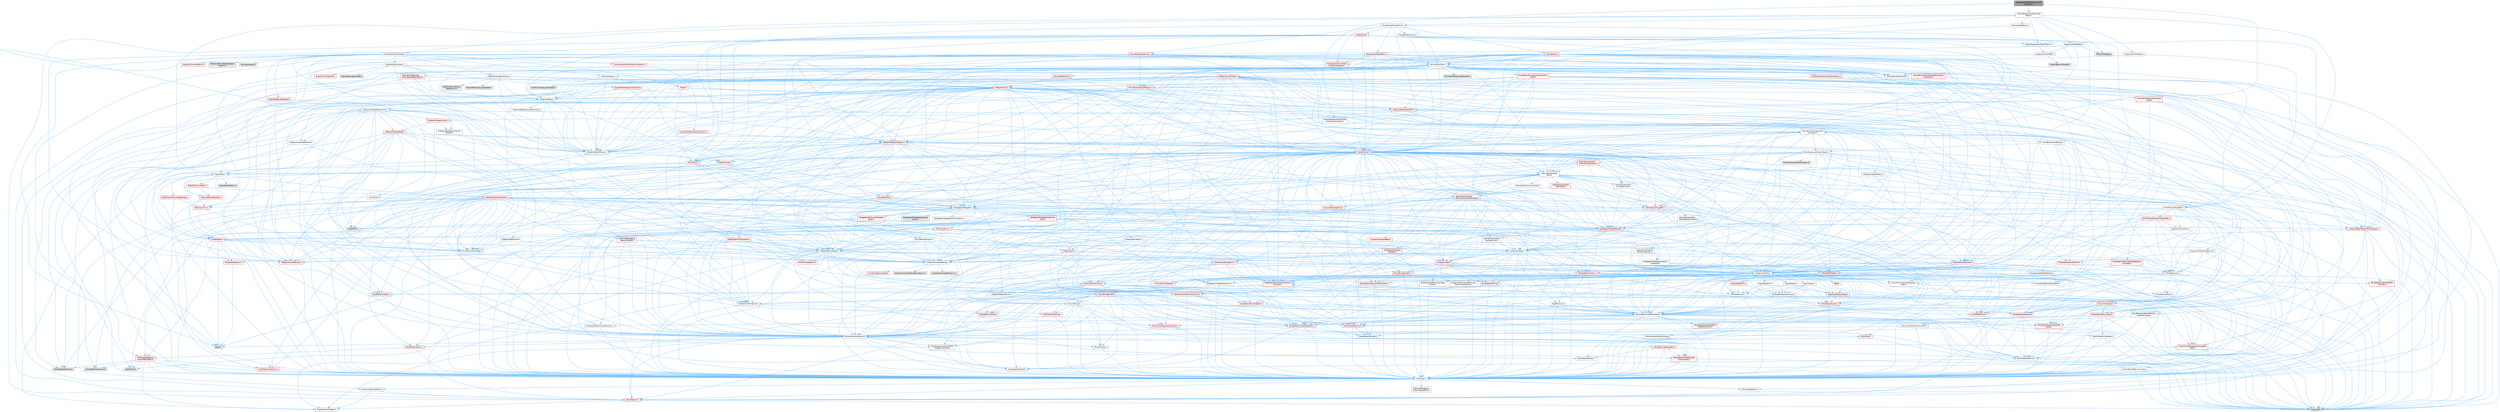 digraph "SequencerTextFilterExpressionContext.h"
{
 // INTERACTIVE_SVG=YES
 // LATEX_PDF_SIZE
  bgcolor="transparent";
  edge [fontname=Helvetica,fontsize=10,labelfontname=Helvetica,labelfontsize=10];
  node [fontname=Helvetica,fontsize=10,shape=box,height=0.2,width=0.4];
  Node1 [id="Node000001",label="SequencerTextFilterExpression\lContext.h",height=0.2,width=0.4,color="gray40", fillcolor="grey60", style="filled", fontcolor="black",tooltip=" "];
  Node1 -> Node2 [id="edge1_Node000001_Node000002",color="steelblue1",style="solid",tooltip=" "];
  Node2 [id="Node000002",label="Filters/ISequencerTextFilter\lExpressionContext.h",height=0.2,width=0.4,color="grey40", fillcolor="white", style="filled",URL="$d3/d71/ISequencerTextFilterExpressionContext_8h.html",tooltip=" "];
  Node2 -> Node3 [id="edge2_Node000002_Node000003",color="steelblue1",style="solid",tooltip=" "];
  Node3 [id="Node000003",label="Misc/TextFilterExpression\lEvaluator.h",height=0.2,width=0.4,color="grey40", fillcolor="white", style="filled",URL="$d8/d52/TextFilterExpressionEvaluator_8h.html",tooltip=" "];
  Node3 -> Node4 [id="edge3_Node000003_Node000004",color="steelblue1",style="solid",tooltip=" "];
  Node4 [id="Node000004",label="Containers/Array.h",height=0.2,width=0.4,color="grey40", fillcolor="white", style="filled",URL="$df/dd0/Array_8h.html",tooltip=" "];
  Node4 -> Node5 [id="edge4_Node000004_Node000005",color="steelblue1",style="solid",tooltip=" "];
  Node5 [id="Node000005",label="CoreTypes.h",height=0.2,width=0.4,color="grey40", fillcolor="white", style="filled",URL="$dc/dec/CoreTypes_8h.html",tooltip=" "];
  Node5 -> Node6 [id="edge5_Node000005_Node000006",color="steelblue1",style="solid",tooltip=" "];
  Node6 [id="Node000006",label="HAL/Platform.h",height=0.2,width=0.4,color="red", fillcolor="#FFF0F0", style="filled",URL="$d9/dd0/Platform_8h.html",tooltip=" "];
  Node6 -> Node9 [id="edge6_Node000006_Node000009",color="steelblue1",style="solid",tooltip=" "];
  Node9 [id="Node000009",label="type_traits",height=0.2,width=0.4,color="grey60", fillcolor="#E0E0E0", style="filled",tooltip=" "];
  Node6 -> Node10 [id="edge7_Node000006_Node000010",color="steelblue1",style="solid",tooltip=" "];
  Node10 [id="Node000010",label="PreprocessorHelpers.h",height=0.2,width=0.4,color="grey40", fillcolor="white", style="filled",URL="$db/ddb/PreprocessorHelpers_8h.html",tooltip=" "];
  Node5 -> Node16 [id="edge8_Node000005_Node000016",color="steelblue1",style="solid",tooltip=" "];
  Node16 [id="Node000016",label="ProfilingDebugging\l/UMemoryDefines.h",height=0.2,width=0.4,color="grey40", fillcolor="white", style="filled",URL="$d2/da2/UMemoryDefines_8h.html",tooltip=" "];
  Node5 -> Node17 [id="edge9_Node000005_Node000017",color="steelblue1",style="solid",tooltip=" "];
  Node17 [id="Node000017",label="Misc/CoreMiscDefines.h",height=0.2,width=0.4,color="grey40", fillcolor="white", style="filled",URL="$da/d38/CoreMiscDefines_8h.html",tooltip=" "];
  Node17 -> Node6 [id="edge10_Node000017_Node000006",color="steelblue1",style="solid",tooltip=" "];
  Node17 -> Node10 [id="edge11_Node000017_Node000010",color="steelblue1",style="solid",tooltip=" "];
  Node5 -> Node18 [id="edge12_Node000005_Node000018",color="steelblue1",style="solid",tooltip=" "];
  Node18 [id="Node000018",label="Misc/CoreDefines.h",height=0.2,width=0.4,color="grey40", fillcolor="white", style="filled",URL="$d3/dd2/CoreDefines_8h.html",tooltip=" "];
  Node4 -> Node19 [id="edge13_Node000004_Node000019",color="steelblue1",style="solid",tooltip=" "];
  Node19 [id="Node000019",label="Misc/AssertionMacros.h",height=0.2,width=0.4,color="grey40", fillcolor="white", style="filled",URL="$d0/dfa/AssertionMacros_8h.html",tooltip=" "];
  Node19 -> Node5 [id="edge14_Node000019_Node000005",color="steelblue1",style="solid",tooltip=" "];
  Node19 -> Node6 [id="edge15_Node000019_Node000006",color="steelblue1",style="solid",tooltip=" "];
  Node19 -> Node20 [id="edge16_Node000019_Node000020",color="steelblue1",style="solid",tooltip=" "];
  Node20 [id="Node000020",label="HAL/PlatformMisc.h",height=0.2,width=0.4,color="red", fillcolor="#FFF0F0", style="filled",URL="$d0/df5/PlatformMisc_8h.html",tooltip=" "];
  Node20 -> Node5 [id="edge17_Node000020_Node000005",color="steelblue1",style="solid",tooltip=" "];
  Node20 -> Node48 [id="edge18_Node000020_Node000048",color="steelblue1",style="solid",tooltip=" "];
  Node48 [id="Node000048",label="ProfilingDebugging\l/CpuProfilerTrace.h",height=0.2,width=0.4,color="red", fillcolor="#FFF0F0", style="filled",URL="$da/dcb/CpuProfilerTrace_8h.html",tooltip=" "];
  Node48 -> Node5 [id="edge19_Node000048_Node000005",color="steelblue1",style="solid",tooltip=" "];
  Node48 -> Node49 [id="edge20_Node000048_Node000049",color="steelblue1",style="solid",tooltip=" "];
  Node49 [id="Node000049",label="HAL/PlatformAtomics.h",height=0.2,width=0.4,color="red", fillcolor="#FFF0F0", style="filled",URL="$d3/d36/PlatformAtomics_8h.html",tooltip=" "];
  Node49 -> Node5 [id="edge21_Node000049_Node000005",color="steelblue1",style="solid",tooltip=" "];
  Node48 -> Node10 [id="edge22_Node000048_Node000010",color="steelblue1",style="solid",tooltip=" "];
  Node48 -> Node53 [id="edge23_Node000048_Node000053",color="steelblue1",style="solid",tooltip=" "];
  Node53 [id="Node000053",label="Trace/Detail/Channel.h",height=0.2,width=0.4,color="grey60", fillcolor="#E0E0E0", style="filled",tooltip=" "];
  Node48 -> Node54 [id="edge24_Node000048_Node000054",color="steelblue1",style="solid",tooltip=" "];
  Node54 [id="Node000054",label="Trace/Detail/Channel.inl",height=0.2,width=0.4,color="grey60", fillcolor="#E0E0E0", style="filled",tooltip=" "];
  Node48 -> Node55 [id="edge25_Node000048_Node000055",color="steelblue1",style="solid",tooltip=" "];
  Node55 [id="Node000055",label="Trace/Trace.h",height=0.2,width=0.4,color="grey60", fillcolor="#E0E0E0", style="filled",tooltip=" "];
  Node19 -> Node10 [id="edge26_Node000019_Node000010",color="steelblue1",style="solid",tooltip=" "];
  Node19 -> Node56 [id="edge27_Node000019_Node000056",color="steelblue1",style="solid",tooltip=" "];
  Node56 [id="Node000056",label="Templates/EnableIf.h",height=0.2,width=0.4,color="grey40", fillcolor="white", style="filled",URL="$d7/d60/EnableIf_8h.html",tooltip=" "];
  Node56 -> Node5 [id="edge28_Node000056_Node000005",color="steelblue1",style="solid",tooltip=" "];
  Node19 -> Node57 [id="edge29_Node000019_Node000057",color="steelblue1",style="solid",tooltip=" "];
  Node57 [id="Node000057",label="Templates/IsArrayOrRefOf\lTypeByPredicate.h",height=0.2,width=0.4,color="grey40", fillcolor="white", style="filled",URL="$d6/da1/IsArrayOrRefOfTypeByPredicate_8h.html",tooltip=" "];
  Node57 -> Node5 [id="edge30_Node000057_Node000005",color="steelblue1",style="solid",tooltip=" "];
  Node19 -> Node58 [id="edge31_Node000019_Node000058",color="steelblue1",style="solid",tooltip=" "];
  Node58 [id="Node000058",label="Templates/IsValidVariadic\lFunctionArg.h",height=0.2,width=0.4,color="red", fillcolor="#FFF0F0", style="filled",URL="$d0/dc8/IsValidVariadicFunctionArg_8h.html",tooltip=" "];
  Node58 -> Node5 [id="edge32_Node000058_Node000005",color="steelblue1",style="solid",tooltip=" "];
  Node58 -> Node9 [id="edge33_Node000058_Node000009",color="steelblue1",style="solid",tooltip=" "];
  Node19 -> Node60 [id="edge34_Node000019_Node000060",color="steelblue1",style="solid",tooltip=" "];
  Node60 [id="Node000060",label="Traits/IsCharEncodingCompatible\lWith.h",height=0.2,width=0.4,color="red", fillcolor="#FFF0F0", style="filled",URL="$df/dd1/IsCharEncodingCompatibleWith_8h.html",tooltip=" "];
  Node60 -> Node9 [id="edge35_Node000060_Node000009",color="steelblue1",style="solid",tooltip=" "];
  Node19 -> Node62 [id="edge36_Node000019_Node000062",color="steelblue1",style="solid",tooltip=" "];
  Node62 [id="Node000062",label="Misc/VarArgs.h",height=0.2,width=0.4,color="grey40", fillcolor="white", style="filled",URL="$d5/d6f/VarArgs_8h.html",tooltip=" "];
  Node62 -> Node5 [id="edge37_Node000062_Node000005",color="steelblue1",style="solid",tooltip=" "];
  Node19 -> Node63 [id="edge38_Node000019_Node000063",color="steelblue1",style="solid",tooltip=" "];
  Node63 [id="Node000063",label="String/FormatStringSan.h",height=0.2,width=0.4,color="red", fillcolor="#FFF0F0", style="filled",URL="$d3/d8b/FormatStringSan_8h.html",tooltip=" "];
  Node63 -> Node9 [id="edge39_Node000063_Node000009",color="steelblue1",style="solid",tooltip=" "];
  Node63 -> Node5 [id="edge40_Node000063_Node000005",color="steelblue1",style="solid",tooltip=" "];
  Node63 -> Node64 [id="edge41_Node000063_Node000064",color="steelblue1",style="solid",tooltip=" "];
  Node64 [id="Node000064",label="Templates/Requires.h",height=0.2,width=0.4,color="grey40", fillcolor="white", style="filled",URL="$dc/d96/Requires_8h.html",tooltip=" "];
  Node64 -> Node56 [id="edge42_Node000064_Node000056",color="steelblue1",style="solid",tooltip=" "];
  Node64 -> Node9 [id="edge43_Node000064_Node000009",color="steelblue1",style="solid",tooltip=" "];
  Node63 -> Node65 [id="edge44_Node000063_Node000065",color="steelblue1",style="solid",tooltip=" "];
  Node65 [id="Node000065",label="Templates/Identity.h",height=0.2,width=0.4,color="grey40", fillcolor="white", style="filled",URL="$d0/dd5/Identity_8h.html",tooltip=" "];
  Node63 -> Node58 [id="edge45_Node000063_Node000058",color="steelblue1",style="solid",tooltip=" "];
  Node19 -> Node69 [id="edge46_Node000019_Node000069",color="steelblue1",style="solid",tooltip=" "];
  Node69 [id="Node000069",label="atomic",height=0.2,width=0.4,color="grey60", fillcolor="#E0E0E0", style="filled",tooltip=" "];
  Node4 -> Node70 [id="edge47_Node000004_Node000070",color="steelblue1",style="solid",tooltip=" "];
  Node70 [id="Node000070",label="Misc/IntrusiveUnsetOptional\lState.h",height=0.2,width=0.4,color="grey40", fillcolor="white", style="filled",URL="$d2/d0a/IntrusiveUnsetOptionalState_8h.html",tooltip=" "];
  Node70 -> Node71 [id="edge48_Node000070_Node000071",color="steelblue1",style="solid",tooltip=" "];
  Node71 [id="Node000071",label="Misc/OptionalFwd.h",height=0.2,width=0.4,color="grey40", fillcolor="white", style="filled",URL="$dc/d50/OptionalFwd_8h.html",tooltip=" "];
  Node4 -> Node72 [id="edge49_Node000004_Node000072",color="steelblue1",style="solid",tooltip=" "];
  Node72 [id="Node000072",label="Misc/ReverseIterate.h",height=0.2,width=0.4,color="red", fillcolor="#FFF0F0", style="filled",URL="$db/de3/ReverseIterate_8h.html",tooltip=" "];
  Node72 -> Node6 [id="edge50_Node000072_Node000006",color="steelblue1",style="solid",tooltip=" "];
  Node4 -> Node74 [id="edge51_Node000004_Node000074",color="steelblue1",style="solid",tooltip=" "];
  Node74 [id="Node000074",label="HAL/UnrealMemory.h",height=0.2,width=0.4,color="red", fillcolor="#FFF0F0", style="filled",URL="$d9/d96/UnrealMemory_8h.html",tooltip=" "];
  Node74 -> Node5 [id="edge52_Node000074_Node000005",color="steelblue1",style="solid",tooltip=" "];
  Node74 -> Node94 [id="edge53_Node000074_Node000094",color="steelblue1",style="solid",tooltip=" "];
  Node94 [id="Node000094",label="Templates/IsPointer.h",height=0.2,width=0.4,color="grey40", fillcolor="white", style="filled",URL="$d7/d05/IsPointer_8h.html",tooltip=" "];
  Node94 -> Node5 [id="edge54_Node000094_Node000005",color="steelblue1",style="solid",tooltip=" "];
  Node4 -> Node95 [id="edge55_Node000004_Node000095",color="steelblue1",style="solid",tooltip=" "];
  Node95 [id="Node000095",label="Templates/UnrealTypeTraits.h",height=0.2,width=0.4,color="red", fillcolor="#FFF0F0", style="filled",URL="$d2/d2d/UnrealTypeTraits_8h.html",tooltip=" "];
  Node95 -> Node5 [id="edge56_Node000095_Node000005",color="steelblue1",style="solid",tooltip=" "];
  Node95 -> Node94 [id="edge57_Node000095_Node000094",color="steelblue1",style="solid",tooltip=" "];
  Node95 -> Node19 [id="edge58_Node000095_Node000019",color="steelblue1",style="solid",tooltip=" "];
  Node95 -> Node56 [id="edge59_Node000095_Node000056",color="steelblue1",style="solid",tooltip=" "];
  Node4 -> Node100 [id="edge60_Node000004_Node000100",color="steelblue1",style="solid",tooltip=" "];
  Node100 [id="Node000100",label="Templates/UnrealTemplate.h",height=0.2,width=0.4,color="grey40", fillcolor="white", style="filled",URL="$d4/d24/UnrealTemplate_8h.html",tooltip=" "];
  Node100 -> Node5 [id="edge61_Node000100_Node000005",color="steelblue1",style="solid",tooltip=" "];
  Node100 -> Node94 [id="edge62_Node000100_Node000094",color="steelblue1",style="solid",tooltip=" "];
  Node100 -> Node74 [id="edge63_Node000100_Node000074",color="steelblue1",style="solid",tooltip=" "];
  Node100 -> Node101 [id="edge64_Node000100_Node000101",color="steelblue1",style="solid",tooltip=" "];
  Node101 [id="Node000101",label="Templates/CopyQualifiers\lAndRefsFromTo.h",height=0.2,width=0.4,color="red", fillcolor="#FFF0F0", style="filled",URL="$d3/db3/CopyQualifiersAndRefsFromTo_8h.html",tooltip=" "];
  Node100 -> Node95 [id="edge65_Node000100_Node000095",color="steelblue1",style="solid",tooltip=" "];
  Node100 -> Node103 [id="edge66_Node000100_Node000103",color="steelblue1",style="solid",tooltip=" "];
  Node103 [id="Node000103",label="Templates/RemoveReference.h",height=0.2,width=0.4,color="grey40", fillcolor="white", style="filled",URL="$da/dbe/RemoveReference_8h.html",tooltip=" "];
  Node103 -> Node5 [id="edge67_Node000103_Node000005",color="steelblue1",style="solid",tooltip=" "];
  Node100 -> Node64 [id="edge68_Node000100_Node000064",color="steelblue1",style="solid",tooltip=" "];
  Node100 -> Node104 [id="edge69_Node000100_Node000104",color="steelblue1",style="solid",tooltip=" "];
  Node104 [id="Node000104",label="Templates/TypeCompatible\lBytes.h",height=0.2,width=0.4,color="red", fillcolor="#FFF0F0", style="filled",URL="$df/d0a/TypeCompatibleBytes_8h.html",tooltip=" "];
  Node104 -> Node5 [id="edge70_Node000104_Node000005",color="steelblue1",style="solid",tooltip=" "];
  Node104 -> Node9 [id="edge71_Node000104_Node000009",color="steelblue1",style="solid",tooltip=" "];
  Node100 -> Node65 [id="edge72_Node000100_Node000065",color="steelblue1",style="solid",tooltip=" "];
  Node100 -> Node25 [id="edge73_Node000100_Node000025",color="steelblue1",style="solid",tooltip=" "];
  Node25 [id="Node000025",label="Traits/IsContiguousContainer.h",height=0.2,width=0.4,color="red", fillcolor="#FFF0F0", style="filled",URL="$d5/d3c/IsContiguousContainer_8h.html",tooltip=" "];
  Node25 -> Node5 [id="edge74_Node000025_Node000005",color="steelblue1",style="solid",tooltip=" "];
  Node100 -> Node105 [id="edge75_Node000100_Node000105",color="steelblue1",style="solid",tooltip=" "];
  Node105 [id="Node000105",label="Traits/UseBitwiseSwap.h",height=0.2,width=0.4,color="grey40", fillcolor="white", style="filled",URL="$db/df3/UseBitwiseSwap_8h.html",tooltip=" "];
  Node105 -> Node5 [id="edge76_Node000105_Node000005",color="steelblue1",style="solid",tooltip=" "];
  Node105 -> Node9 [id="edge77_Node000105_Node000009",color="steelblue1",style="solid",tooltip=" "];
  Node100 -> Node9 [id="edge78_Node000100_Node000009",color="steelblue1",style="solid",tooltip=" "];
  Node4 -> Node106 [id="edge79_Node000004_Node000106",color="steelblue1",style="solid",tooltip=" "];
  Node106 [id="Node000106",label="Containers/AllowShrinking.h",height=0.2,width=0.4,color="grey40", fillcolor="white", style="filled",URL="$d7/d1a/AllowShrinking_8h.html",tooltip=" "];
  Node106 -> Node5 [id="edge80_Node000106_Node000005",color="steelblue1",style="solid",tooltip=" "];
  Node4 -> Node107 [id="edge81_Node000004_Node000107",color="steelblue1",style="solid",tooltip=" "];
  Node107 [id="Node000107",label="Containers/ContainerAllocation\lPolicies.h",height=0.2,width=0.4,color="red", fillcolor="#FFF0F0", style="filled",URL="$d7/dff/ContainerAllocationPolicies_8h.html",tooltip=" "];
  Node107 -> Node5 [id="edge82_Node000107_Node000005",color="steelblue1",style="solid",tooltip=" "];
  Node107 -> Node107 [id="edge83_Node000107_Node000107",color="steelblue1",style="solid",tooltip=" "];
  Node107 -> Node109 [id="edge84_Node000107_Node000109",color="steelblue1",style="solid",tooltip=" "];
  Node109 [id="Node000109",label="HAL/PlatformMath.h",height=0.2,width=0.4,color="red", fillcolor="#FFF0F0", style="filled",URL="$dc/d53/PlatformMath_8h.html",tooltip=" "];
  Node109 -> Node5 [id="edge85_Node000109_Node000005",color="steelblue1",style="solid",tooltip=" "];
  Node107 -> Node74 [id="edge86_Node000107_Node000074",color="steelblue1",style="solid",tooltip=" "];
  Node107 -> Node19 [id="edge87_Node000107_Node000019",color="steelblue1",style="solid",tooltip=" "];
  Node107 -> Node118 [id="edge88_Node000107_Node000118",color="steelblue1",style="solid",tooltip=" "];
  Node118 [id="Node000118",label="Templates/MemoryOps.h",height=0.2,width=0.4,color="red", fillcolor="#FFF0F0", style="filled",URL="$db/dea/MemoryOps_8h.html",tooltip=" "];
  Node118 -> Node5 [id="edge89_Node000118_Node000005",color="steelblue1",style="solid",tooltip=" "];
  Node118 -> Node74 [id="edge90_Node000118_Node000074",color="steelblue1",style="solid",tooltip=" "];
  Node118 -> Node64 [id="edge91_Node000118_Node000064",color="steelblue1",style="solid",tooltip=" "];
  Node118 -> Node95 [id="edge92_Node000118_Node000095",color="steelblue1",style="solid",tooltip=" "];
  Node118 -> Node105 [id="edge93_Node000118_Node000105",color="steelblue1",style="solid",tooltip=" "];
  Node118 -> Node9 [id="edge94_Node000118_Node000009",color="steelblue1",style="solid",tooltip=" "];
  Node107 -> Node104 [id="edge95_Node000107_Node000104",color="steelblue1",style="solid",tooltip=" "];
  Node107 -> Node9 [id="edge96_Node000107_Node000009",color="steelblue1",style="solid",tooltip=" "];
  Node4 -> Node119 [id="edge97_Node000004_Node000119",color="steelblue1",style="solid",tooltip=" "];
  Node119 [id="Node000119",label="Containers/ContainerElement\lTypeCompatibility.h",height=0.2,width=0.4,color="grey40", fillcolor="white", style="filled",URL="$df/ddf/ContainerElementTypeCompatibility_8h.html",tooltip=" "];
  Node119 -> Node5 [id="edge98_Node000119_Node000005",color="steelblue1",style="solid",tooltip=" "];
  Node119 -> Node95 [id="edge99_Node000119_Node000095",color="steelblue1",style="solid",tooltip=" "];
  Node4 -> Node120 [id="edge100_Node000004_Node000120",color="steelblue1",style="solid",tooltip=" "];
  Node120 [id="Node000120",label="Serialization/Archive.h",height=0.2,width=0.4,color="red", fillcolor="#FFF0F0", style="filled",URL="$d7/d3b/Archive_8h.html",tooltip=" "];
  Node120 -> Node5 [id="edge101_Node000120_Node000005",color="steelblue1",style="solid",tooltip=" "];
  Node120 -> Node19 [id="edge102_Node000120_Node000019",color="steelblue1",style="solid",tooltip=" "];
  Node120 -> Node62 [id="edge103_Node000120_Node000062",color="steelblue1",style="solid",tooltip=" "];
  Node120 -> Node56 [id="edge104_Node000120_Node000056",color="steelblue1",style="solid",tooltip=" "];
  Node120 -> Node57 [id="edge105_Node000120_Node000057",color="steelblue1",style="solid",tooltip=" "];
  Node120 -> Node58 [id="edge106_Node000120_Node000058",color="steelblue1",style="solid",tooltip=" "];
  Node120 -> Node100 [id="edge107_Node000120_Node000100",color="steelblue1",style="solid",tooltip=" "];
  Node120 -> Node60 [id="edge108_Node000120_Node000060",color="steelblue1",style="solid",tooltip=" "];
  Node120 -> Node129 [id="edge109_Node000120_Node000129",color="steelblue1",style="solid",tooltip=" "];
  Node129 [id="Node000129",label="UObject/ObjectVersion.h",height=0.2,width=0.4,color="grey40", fillcolor="white", style="filled",URL="$da/d63/ObjectVersion_8h.html",tooltip=" "];
  Node129 -> Node5 [id="edge110_Node000129_Node000005",color="steelblue1",style="solid",tooltip=" "];
  Node4 -> Node130 [id="edge111_Node000004_Node000130",color="steelblue1",style="solid",tooltip=" "];
  Node130 [id="Node000130",label="Serialization/MemoryImage\lWriter.h",height=0.2,width=0.4,color="grey40", fillcolor="white", style="filled",URL="$d0/d08/MemoryImageWriter_8h.html",tooltip=" "];
  Node130 -> Node5 [id="edge112_Node000130_Node000005",color="steelblue1",style="solid",tooltip=" "];
  Node130 -> Node131 [id="edge113_Node000130_Node000131",color="steelblue1",style="solid",tooltip=" "];
  Node131 [id="Node000131",label="Serialization/MemoryLayout.h",height=0.2,width=0.4,color="red", fillcolor="#FFF0F0", style="filled",URL="$d7/d66/MemoryLayout_8h.html",tooltip=" "];
  Node131 -> Node134 [id="edge114_Node000131_Node000134",color="steelblue1",style="solid",tooltip=" "];
  Node134 [id="Node000134",label="Containers/EnumAsByte.h",height=0.2,width=0.4,color="red", fillcolor="#FFF0F0", style="filled",URL="$d6/d9a/EnumAsByte_8h.html",tooltip=" "];
  Node134 -> Node5 [id="edge115_Node000134_Node000005",color="steelblue1",style="solid",tooltip=" "];
  Node134 -> Node135 [id="edge116_Node000134_Node000135",color="steelblue1",style="solid",tooltip=" "];
  Node135 [id="Node000135",label="Templates/TypeHash.h",height=0.2,width=0.4,color="red", fillcolor="#FFF0F0", style="filled",URL="$d1/d62/TypeHash_8h.html",tooltip=" "];
  Node135 -> Node5 [id="edge117_Node000135_Node000005",color="steelblue1",style="solid",tooltip=" "];
  Node135 -> Node64 [id="edge118_Node000135_Node000064",color="steelblue1",style="solid",tooltip=" "];
  Node135 -> Node9 [id="edge119_Node000135_Node000009",color="steelblue1",style="solid",tooltip=" "];
  Node131 -> Node22 [id="edge120_Node000131_Node000022",color="steelblue1",style="solid",tooltip=" "];
  Node22 [id="Node000022",label="Containers/StringFwd.h",height=0.2,width=0.4,color="grey40", fillcolor="white", style="filled",URL="$df/d37/StringFwd_8h.html",tooltip=" "];
  Node22 -> Node5 [id="edge121_Node000022_Node000005",color="steelblue1",style="solid",tooltip=" "];
  Node22 -> Node23 [id="edge122_Node000022_Node000023",color="steelblue1",style="solid",tooltip=" "];
  Node23 [id="Node000023",label="Traits/ElementType.h",height=0.2,width=0.4,color="red", fillcolor="#FFF0F0", style="filled",URL="$d5/d4f/ElementType_8h.html",tooltip=" "];
  Node23 -> Node6 [id="edge123_Node000023_Node000006",color="steelblue1",style="solid",tooltip=" "];
  Node23 -> Node9 [id="edge124_Node000023_Node000009",color="steelblue1",style="solid",tooltip=" "];
  Node22 -> Node25 [id="edge125_Node000022_Node000025",color="steelblue1",style="solid",tooltip=" "];
  Node131 -> Node74 [id="edge126_Node000131_Node000074",color="steelblue1",style="solid",tooltip=" "];
  Node131 -> Node56 [id="edge127_Node000131_Node000056",color="steelblue1",style="solid",tooltip=" "];
  Node131 -> Node100 [id="edge128_Node000131_Node000100",color="steelblue1",style="solid",tooltip=" "];
  Node4 -> Node144 [id="edge129_Node000004_Node000144",color="steelblue1",style="solid",tooltip=" "];
  Node144 [id="Node000144",label="Algo/Heapify.h",height=0.2,width=0.4,color="grey40", fillcolor="white", style="filled",URL="$d0/d2a/Heapify_8h.html",tooltip=" "];
  Node144 -> Node145 [id="edge130_Node000144_Node000145",color="steelblue1",style="solid",tooltip=" "];
  Node145 [id="Node000145",label="Algo/Impl/BinaryHeap.h",height=0.2,width=0.4,color="red", fillcolor="#FFF0F0", style="filled",URL="$d7/da3/Algo_2Impl_2BinaryHeap_8h.html",tooltip=" "];
  Node145 -> Node146 [id="edge131_Node000145_Node000146",color="steelblue1",style="solid",tooltip=" "];
  Node146 [id="Node000146",label="Templates/Invoke.h",height=0.2,width=0.4,color="red", fillcolor="#FFF0F0", style="filled",URL="$d7/deb/Invoke_8h.html",tooltip=" "];
  Node146 -> Node5 [id="edge132_Node000146_Node000005",color="steelblue1",style="solid",tooltip=" "];
  Node146 -> Node100 [id="edge133_Node000146_Node000100",color="steelblue1",style="solid",tooltip=" "];
  Node146 -> Node9 [id="edge134_Node000146_Node000009",color="steelblue1",style="solid",tooltip=" "];
  Node145 -> Node9 [id="edge135_Node000145_Node000009",color="steelblue1",style="solid",tooltip=" "];
  Node144 -> Node150 [id="edge136_Node000144_Node000150",color="steelblue1",style="solid",tooltip=" "];
  Node150 [id="Node000150",label="Templates/IdentityFunctor.h",height=0.2,width=0.4,color="grey40", fillcolor="white", style="filled",URL="$d7/d2e/IdentityFunctor_8h.html",tooltip=" "];
  Node150 -> Node6 [id="edge137_Node000150_Node000006",color="steelblue1",style="solid",tooltip=" "];
  Node144 -> Node146 [id="edge138_Node000144_Node000146",color="steelblue1",style="solid",tooltip=" "];
  Node144 -> Node151 [id="edge139_Node000144_Node000151",color="steelblue1",style="solid",tooltip=" "];
  Node151 [id="Node000151",label="Templates/Less.h",height=0.2,width=0.4,color="grey40", fillcolor="white", style="filled",URL="$de/dc8/Less_8h.html",tooltip=" "];
  Node151 -> Node5 [id="edge140_Node000151_Node000005",color="steelblue1",style="solid",tooltip=" "];
  Node151 -> Node100 [id="edge141_Node000151_Node000100",color="steelblue1",style="solid",tooltip=" "];
  Node144 -> Node100 [id="edge142_Node000144_Node000100",color="steelblue1",style="solid",tooltip=" "];
  Node4 -> Node152 [id="edge143_Node000004_Node000152",color="steelblue1",style="solid",tooltip=" "];
  Node152 [id="Node000152",label="Algo/HeapSort.h",height=0.2,width=0.4,color="grey40", fillcolor="white", style="filled",URL="$d3/d92/HeapSort_8h.html",tooltip=" "];
  Node152 -> Node145 [id="edge144_Node000152_Node000145",color="steelblue1",style="solid",tooltip=" "];
  Node152 -> Node150 [id="edge145_Node000152_Node000150",color="steelblue1",style="solid",tooltip=" "];
  Node152 -> Node151 [id="edge146_Node000152_Node000151",color="steelblue1",style="solid",tooltip=" "];
  Node152 -> Node100 [id="edge147_Node000152_Node000100",color="steelblue1",style="solid",tooltip=" "];
  Node4 -> Node153 [id="edge148_Node000004_Node000153",color="steelblue1",style="solid",tooltip=" "];
  Node153 [id="Node000153",label="Algo/IsHeap.h",height=0.2,width=0.4,color="grey40", fillcolor="white", style="filled",URL="$de/d32/IsHeap_8h.html",tooltip=" "];
  Node153 -> Node145 [id="edge149_Node000153_Node000145",color="steelblue1",style="solid",tooltip=" "];
  Node153 -> Node150 [id="edge150_Node000153_Node000150",color="steelblue1",style="solid",tooltip=" "];
  Node153 -> Node146 [id="edge151_Node000153_Node000146",color="steelblue1",style="solid",tooltip=" "];
  Node153 -> Node151 [id="edge152_Node000153_Node000151",color="steelblue1",style="solid",tooltip=" "];
  Node153 -> Node100 [id="edge153_Node000153_Node000100",color="steelblue1",style="solid",tooltip=" "];
  Node4 -> Node145 [id="edge154_Node000004_Node000145",color="steelblue1",style="solid",tooltip=" "];
  Node4 -> Node154 [id="edge155_Node000004_Node000154",color="steelblue1",style="solid",tooltip=" "];
  Node154 [id="Node000154",label="Algo/StableSort.h",height=0.2,width=0.4,color="red", fillcolor="#FFF0F0", style="filled",URL="$d7/d3c/StableSort_8h.html",tooltip=" "];
  Node154 -> Node150 [id="edge156_Node000154_Node000150",color="steelblue1",style="solid",tooltip=" "];
  Node154 -> Node146 [id="edge157_Node000154_Node000146",color="steelblue1",style="solid",tooltip=" "];
  Node154 -> Node151 [id="edge158_Node000154_Node000151",color="steelblue1",style="solid",tooltip=" "];
  Node154 -> Node100 [id="edge159_Node000154_Node000100",color="steelblue1",style="solid",tooltip=" "];
  Node4 -> Node157 [id="edge160_Node000004_Node000157",color="steelblue1",style="solid",tooltip=" "];
  Node157 [id="Node000157",label="Concepts/GetTypeHashable.h",height=0.2,width=0.4,color="grey40", fillcolor="white", style="filled",URL="$d3/da2/GetTypeHashable_8h.html",tooltip=" "];
  Node157 -> Node5 [id="edge161_Node000157_Node000005",color="steelblue1",style="solid",tooltip=" "];
  Node157 -> Node135 [id="edge162_Node000157_Node000135",color="steelblue1",style="solid",tooltip=" "];
  Node4 -> Node150 [id="edge163_Node000004_Node000150",color="steelblue1",style="solid",tooltip=" "];
  Node4 -> Node146 [id="edge164_Node000004_Node000146",color="steelblue1",style="solid",tooltip=" "];
  Node4 -> Node151 [id="edge165_Node000004_Node000151",color="steelblue1",style="solid",tooltip=" "];
  Node4 -> Node158 [id="edge166_Node000004_Node000158",color="steelblue1",style="solid",tooltip=" "];
  Node158 [id="Node000158",label="Templates/LosesQualifiers\lFromTo.h",height=0.2,width=0.4,color="red", fillcolor="#FFF0F0", style="filled",URL="$d2/db3/LosesQualifiersFromTo_8h.html",tooltip=" "];
  Node158 -> Node9 [id="edge167_Node000158_Node000009",color="steelblue1",style="solid",tooltip=" "];
  Node4 -> Node64 [id="edge168_Node000004_Node000064",color="steelblue1",style="solid",tooltip=" "];
  Node4 -> Node159 [id="edge169_Node000004_Node000159",color="steelblue1",style="solid",tooltip=" "];
  Node159 [id="Node000159",label="Templates/Sorting.h",height=0.2,width=0.4,color="red", fillcolor="#FFF0F0", style="filled",URL="$d3/d9e/Sorting_8h.html",tooltip=" "];
  Node159 -> Node5 [id="edge170_Node000159_Node000005",color="steelblue1",style="solid",tooltip=" "];
  Node159 -> Node109 [id="edge171_Node000159_Node000109",color="steelblue1",style="solid",tooltip=" "];
  Node159 -> Node151 [id="edge172_Node000159_Node000151",color="steelblue1",style="solid",tooltip=" "];
  Node4 -> Node163 [id="edge173_Node000004_Node000163",color="steelblue1",style="solid",tooltip=" "];
  Node163 [id="Node000163",label="Templates/AlignmentTemplates.h",height=0.2,width=0.4,color="red", fillcolor="#FFF0F0", style="filled",URL="$dd/d32/AlignmentTemplates_8h.html",tooltip=" "];
  Node163 -> Node5 [id="edge174_Node000163_Node000005",color="steelblue1",style="solid",tooltip=" "];
  Node163 -> Node94 [id="edge175_Node000163_Node000094",color="steelblue1",style="solid",tooltip=" "];
  Node4 -> Node23 [id="edge176_Node000004_Node000023",color="steelblue1",style="solid",tooltip=" "];
  Node4 -> Node115 [id="edge177_Node000004_Node000115",color="steelblue1",style="solid",tooltip=" "];
  Node115 [id="Node000115",label="limits",height=0.2,width=0.4,color="grey60", fillcolor="#E0E0E0", style="filled",tooltip=" "];
  Node4 -> Node9 [id="edge178_Node000004_Node000009",color="steelblue1",style="solid",tooltip=" "];
  Node3 -> Node164 [id="edge179_Node000003_Node000164",color="steelblue1",style="solid",tooltip=" "];
  Node164 [id="Node000164",label="Containers/Map.h",height=0.2,width=0.4,color="grey40", fillcolor="white", style="filled",URL="$df/d79/Map_8h.html",tooltip=" "];
  Node164 -> Node5 [id="edge180_Node000164_Node000005",color="steelblue1",style="solid",tooltip=" "];
  Node164 -> Node165 [id="edge181_Node000164_Node000165",color="steelblue1",style="solid",tooltip=" "];
  Node165 [id="Node000165",label="Algo/Reverse.h",height=0.2,width=0.4,color="grey40", fillcolor="white", style="filled",URL="$d5/d93/Reverse_8h.html",tooltip=" "];
  Node165 -> Node5 [id="edge182_Node000165_Node000005",color="steelblue1",style="solid",tooltip=" "];
  Node165 -> Node100 [id="edge183_Node000165_Node000100",color="steelblue1",style="solid",tooltip=" "];
  Node164 -> Node119 [id="edge184_Node000164_Node000119",color="steelblue1",style="solid",tooltip=" "];
  Node164 -> Node166 [id="edge185_Node000164_Node000166",color="steelblue1",style="solid",tooltip=" "];
  Node166 [id="Node000166",label="Containers/Set.h",height=0.2,width=0.4,color="red", fillcolor="#FFF0F0", style="filled",URL="$d4/d45/Set_8h.html",tooltip=" "];
  Node166 -> Node107 [id="edge186_Node000166_Node000107",color="steelblue1",style="solid",tooltip=" "];
  Node166 -> Node119 [id="edge187_Node000166_Node000119",color="steelblue1",style="solid",tooltip=" "];
  Node166 -> Node19 [id="edge188_Node000166_Node000019",color="steelblue1",style="solid",tooltip=" "];
  Node166 -> Node191 [id="edge189_Node000166_Node000191",color="steelblue1",style="solid",tooltip=" "];
  Node191 [id="Node000191",label="Misc/StructBuilder.h",height=0.2,width=0.4,color="red", fillcolor="#FFF0F0", style="filled",URL="$d9/db3/StructBuilder_8h.html",tooltip=" "];
  Node191 -> Node5 [id="edge190_Node000191_Node000005",color="steelblue1",style="solid",tooltip=" "];
  Node191 -> Node163 [id="edge191_Node000191_Node000163",color="steelblue1",style="solid",tooltip=" "];
  Node166 -> Node130 [id="edge192_Node000166_Node000130",color="steelblue1",style="solid",tooltip=" "];
  Node166 -> Node192 [id="edge193_Node000166_Node000192",color="steelblue1",style="solid",tooltip=" "];
  Node192 [id="Node000192",label="Templates/Function.h",height=0.2,width=0.4,color="red", fillcolor="#FFF0F0", style="filled",URL="$df/df5/Function_8h.html",tooltip=" "];
  Node192 -> Node5 [id="edge194_Node000192_Node000005",color="steelblue1",style="solid",tooltip=" "];
  Node192 -> Node19 [id="edge195_Node000192_Node000019",color="steelblue1",style="solid",tooltip=" "];
  Node192 -> Node70 [id="edge196_Node000192_Node000070",color="steelblue1",style="solid",tooltip=" "];
  Node192 -> Node74 [id="edge197_Node000192_Node000074",color="steelblue1",style="solid",tooltip=" "];
  Node192 -> Node95 [id="edge198_Node000192_Node000095",color="steelblue1",style="solid",tooltip=" "];
  Node192 -> Node146 [id="edge199_Node000192_Node000146",color="steelblue1",style="solid",tooltip=" "];
  Node192 -> Node100 [id="edge200_Node000192_Node000100",color="steelblue1",style="solid",tooltip=" "];
  Node192 -> Node64 [id="edge201_Node000192_Node000064",color="steelblue1",style="solid",tooltip=" "];
  Node192 -> Node9 [id="edge202_Node000192_Node000009",color="steelblue1",style="solid",tooltip=" "];
  Node166 -> Node159 [id="edge203_Node000166_Node000159",color="steelblue1",style="solid",tooltip=" "];
  Node166 -> Node135 [id="edge204_Node000166_Node000135",color="steelblue1",style="solid",tooltip=" "];
  Node166 -> Node100 [id="edge205_Node000166_Node000100",color="steelblue1",style="solid",tooltip=" "];
  Node166 -> Node9 [id="edge206_Node000166_Node000009",color="steelblue1",style="solid",tooltip=" "];
  Node164 -> Node187 [id="edge207_Node000164_Node000187",color="steelblue1",style="solid",tooltip=" "];
  Node187 [id="Node000187",label="Containers/UnrealString.h",height=0.2,width=0.4,color="grey40", fillcolor="white", style="filled",URL="$d5/dba/UnrealString_8h.html",tooltip=" "];
  Node187 -> Node188 [id="edge208_Node000187_Node000188",color="steelblue1",style="solid",tooltip=" "];
  Node188 [id="Node000188",label="Containers/UnrealStringIncludes.h.inl",height=0.2,width=0.4,color="grey60", fillcolor="#E0E0E0", style="filled",tooltip=" "];
  Node187 -> Node189 [id="edge209_Node000187_Node000189",color="steelblue1",style="solid",tooltip=" "];
  Node189 [id="Node000189",label="Containers/UnrealString.h.inl",height=0.2,width=0.4,color="grey60", fillcolor="#E0E0E0", style="filled",tooltip=" "];
  Node187 -> Node190 [id="edge210_Node000187_Node000190",color="steelblue1",style="solid",tooltip=" "];
  Node190 [id="Node000190",label="Misc/StringFormatArg.h",height=0.2,width=0.4,color="red", fillcolor="#FFF0F0", style="filled",URL="$d2/d16/StringFormatArg_8h.html",tooltip=" "];
  Node164 -> Node19 [id="edge211_Node000164_Node000019",color="steelblue1",style="solid",tooltip=" "];
  Node164 -> Node191 [id="edge212_Node000164_Node000191",color="steelblue1",style="solid",tooltip=" "];
  Node164 -> Node192 [id="edge213_Node000164_Node000192",color="steelblue1",style="solid",tooltip=" "];
  Node164 -> Node159 [id="edge214_Node000164_Node000159",color="steelblue1",style="solid",tooltip=" "];
  Node164 -> Node195 [id="edge215_Node000164_Node000195",color="steelblue1",style="solid",tooltip=" "];
  Node195 [id="Node000195",label="Templates/Tuple.h",height=0.2,width=0.4,color="red", fillcolor="#FFF0F0", style="filled",URL="$d2/d4f/Tuple_8h.html",tooltip=" "];
  Node195 -> Node5 [id="edge216_Node000195_Node000005",color="steelblue1",style="solid",tooltip=" "];
  Node195 -> Node100 [id="edge217_Node000195_Node000100",color="steelblue1",style="solid",tooltip=" "];
  Node195 -> Node196 [id="edge218_Node000195_Node000196",color="steelblue1",style="solid",tooltip=" "];
  Node196 [id="Node000196",label="Delegates/IntegerSequence.h",height=0.2,width=0.4,color="grey40", fillcolor="white", style="filled",URL="$d2/dcc/IntegerSequence_8h.html",tooltip=" "];
  Node196 -> Node5 [id="edge219_Node000196_Node000005",color="steelblue1",style="solid",tooltip=" "];
  Node195 -> Node146 [id="edge220_Node000195_Node000146",color="steelblue1",style="solid",tooltip=" "];
  Node195 -> Node131 [id="edge221_Node000195_Node000131",color="steelblue1",style="solid",tooltip=" "];
  Node195 -> Node64 [id="edge222_Node000195_Node000064",color="steelblue1",style="solid",tooltip=" "];
  Node195 -> Node135 [id="edge223_Node000195_Node000135",color="steelblue1",style="solid",tooltip=" "];
  Node195 -> Node9 [id="edge224_Node000195_Node000009",color="steelblue1",style="solid",tooltip=" "];
  Node164 -> Node100 [id="edge225_Node000164_Node000100",color="steelblue1",style="solid",tooltip=" "];
  Node164 -> Node95 [id="edge226_Node000164_Node000095",color="steelblue1",style="solid",tooltip=" "];
  Node164 -> Node9 [id="edge227_Node000164_Node000009",color="steelblue1",style="solid",tooltip=" "];
  Node3 -> Node187 [id="edge228_Node000003_Node000187",color="steelblue1",style="solid",tooltip=" "];
  Node3 -> Node5 [id="edge229_Node000003_Node000005",color="steelblue1",style="solid",tooltip=" "];
  Node3 -> Node198 [id="edge230_Node000003_Node000198",color="steelblue1",style="solid",tooltip=" "];
  Node198 [id="Node000198",label="Delegates/Delegate.h",height=0.2,width=0.4,color="grey40", fillcolor="white", style="filled",URL="$d4/d80/Delegate_8h.html",tooltip=" "];
  Node198 -> Node5 [id="edge231_Node000198_Node000005",color="steelblue1",style="solid",tooltip=" "];
  Node198 -> Node19 [id="edge232_Node000198_Node000019",color="steelblue1",style="solid",tooltip=" "];
  Node198 -> Node199 [id="edge233_Node000198_Node000199",color="steelblue1",style="solid",tooltip=" "];
  Node199 [id="Node000199",label="UObject/NameTypes.h",height=0.2,width=0.4,color="grey40", fillcolor="white", style="filled",URL="$d6/d35/NameTypes_8h.html",tooltip=" "];
  Node199 -> Node5 [id="edge234_Node000199_Node000005",color="steelblue1",style="solid",tooltip=" "];
  Node199 -> Node19 [id="edge235_Node000199_Node000019",color="steelblue1",style="solid",tooltip=" "];
  Node199 -> Node74 [id="edge236_Node000199_Node000074",color="steelblue1",style="solid",tooltip=" "];
  Node199 -> Node95 [id="edge237_Node000199_Node000095",color="steelblue1",style="solid",tooltip=" "];
  Node199 -> Node100 [id="edge238_Node000199_Node000100",color="steelblue1",style="solid",tooltip=" "];
  Node199 -> Node187 [id="edge239_Node000199_Node000187",color="steelblue1",style="solid",tooltip=" "];
  Node199 -> Node200 [id="edge240_Node000199_Node000200",color="steelblue1",style="solid",tooltip=" "];
  Node200 [id="Node000200",label="HAL/CriticalSection.h",height=0.2,width=0.4,color="red", fillcolor="#FFF0F0", style="filled",URL="$d6/d90/CriticalSection_8h.html",tooltip=" "];
  Node199 -> Node203 [id="edge241_Node000199_Node000203",color="steelblue1",style="solid",tooltip=" "];
  Node203 [id="Node000203",label="Containers/StringConv.h",height=0.2,width=0.4,color="red", fillcolor="#FFF0F0", style="filled",URL="$d3/ddf/StringConv_8h.html",tooltip=" "];
  Node203 -> Node5 [id="edge242_Node000203_Node000005",color="steelblue1",style="solid",tooltip=" "];
  Node203 -> Node19 [id="edge243_Node000203_Node000019",color="steelblue1",style="solid",tooltip=" "];
  Node203 -> Node107 [id="edge244_Node000203_Node000107",color="steelblue1",style="solid",tooltip=" "];
  Node203 -> Node4 [id="edge245_Node000203_Node000004",color="steelblue1",style="solid",tooltip=" "];
  Node203 -> Node137 [id="edge246_Node000203_Node000137",color="steelblue1",style="solid",tooltip=" "];
  Node137 [id="Node000137",label="Misc/CString.h",height=0.2,width=0.4,color="grey40", fillcolor="white", style="filled",URL="$d2/d49/CString_8h.html",tooltip=" "];
  Node137 -> Node5 [id="edge247_Node000137_Node000005",color="steelblue1",style="solid",tooltip=" "];
  Node137 -> Node32 [id="edge248_Node000137_Node000032",color="steelblue1",style="solid",tooltip=" "];
  Node32 [id="Node000032",label="HAL/PlatformCrt.h",height=0.2,width=0.4,color="red", fillcolor="#FFF0F0", style="filled",URL="$d8/d75/PlatformCrt_8h.html",tooltip=" "];
  Node137 -> Node76 [id="edge249_Node000137_Node000076",color="steelblue1",style="solid",tooltip=" "];
  Node76 [id="Node000076",label="HAL/PlatformString.h",height=0.2,width=0.4,color="red", fillcolor="#FFF0F0", style="filled",URL="$db/db5/PlatformString_8h.html",tooltip=" "];
  Node76 -> Node5 [id="edge250_Node000076_Node000005",color="steelblue1",style="solid",tooltip=" "];
  Node137 -> Node19 [id="edge251_Node000137_Node000019",color="steelblue1",style="solid",tooltip=" "];
  Node137 -> Node138 [id="edge252_Node000137_Node000138",color="steelblue1",style="solid",tooltip=" "];
  Node138 [id="Node000138",label="Misc/Char.h",height=0.2,width=0.4,color="red", fillcolor="#FFF0F0", style="filled",URL="$d0/d58/Char_8h.html",tooltip=" "];
  Node138 -> Node5 [id="edge253_Node000138_Node000005",color="steelblue1",style="solid",tooltip=" "];
  Node138 -> Node9 [id="edge254_Node000138_Node000009",color="steelblue1",style="solid",tooltip=" "];
  Node137 -> Node62 [id="edge255_Node000137_Node000062",color="steelblue1",style="solid",tooltip=" "];
  Node137 -> Node57 [id="edge256_Node000137_Node000057",color="steelblue1",style="solid",tooltip=" "];
  Node137 -> Node58 [id="edge257_Node000137_Node000058",color="steelblue1",style="solid",tooltip=" "];
  Node137 -> Node60 [id="edge258_Node000137_Node000060",color="steelblue1",style="solid",tooltip=" "];
  Node203 -> Node100 [id="edge259_Node000203_Node000100",color="steelblue1",style="solid",tooltip=" "];
  Node203 -> Node95 [id="edge260_Node000203_Node000095",color="steelblue1",style="solid",tooltip=" "];
  Node203 -> Node23 [id="edge261_Node000203_Node000023",color="steelblue1",style="solid",tooltip=" "];
  Node203 -> Node60 [id="edge262_Node000203_Node000060",color="steelblue1",style="solid",tooltip=" "];
  Node203 -> Node25 [id="edge263_Node000203_Node000025",color="steelblue1",style="solid",tooltip=" "];
  Node203 -> Node9 [id="edge264_Node000203_Node000009",color="steelblue1",style="solid",tooltip=" "];
  Node199 -> Node22 [id="edge265_Node000199_Node000022",color="steelblue1",style="solid",tooltip=" "];
  Node199 -> Node204 [id="edge266_Node000199_Node000204",color="steelblue1",style="solid",tooltip=" "];
  Node204 [id="Node000204",label="UObject/UnrealNames.h",height=0.2,width=0.4,color="red", fillcolor="#FFF0F0", style="filled",URL="$d8/db1/UnrealNames_8h.html",tooltip=" "];
  Node204 -> Node5 [id="edge267_Node000204_Node000005",color="steelblue1",style="solid",tooltip=" "];
  Node199 -> Node82 [id="edge268_Node000199_Node000082",color="steelblue1",style="solid",tooltip=" "];
  Node82 [id="Node000082",label="Templates/Atomic.h",height=0.2,width=0.4,color="red", fillcolor="#FFF0F0", style="filled",URL="$d3/d91/Atomic_8h.html",tooltip=" "];
  Node82 -> Node69 [id="edge269_Node000082_Node000069",color="steelblue1",style="solid",tooltip=" "];
  Node199 -> Node131 [id="edge270_Node000199_Node000131",color="steelblue1",style="solid",tooltip=" "];
  Node199 -> Node70 [id="edge271_Node000199_Node000070",color="steelblue1",style="solid",tooltip=" "];
  Node199 -> Node206 [id="edge272_Node000199_Node000206",color="steelblue1",style="solid",tooltip=" "];
  Node206 [id="Node000206",label="Misc/StringBuilder.h",height=0.2,width=0.4,color="red", fillcolor="#FFF0F0", style="filled",URL="$d4/d52/StringBuilder_8h.html",tooltip=" "];
  Node206 -> Node22 [id="edge273_Node000206_Node000022",color="steelblue1",style="solid",tooltip=" "];
  Node206 -> Node5 [id="edge274_Node000206_Node000005",color="steelblue1",style="solid",tooltip=" "];
  Node206 -> Node76 [id="edge275_Node000206_Node000076",color="steelblue1",style="solid",tooltip=" "];
  Node206 -> Node74 [id="edge276_Node000206_Node000074",color="steelblue1",style="solid",tooltip=" "];
  Node206 -> Node19 [id="edge277_Node000206_Node000019",color="steelblue1",style="solid",tooltip=" "];
  Node206 -> Node137 [id="edge278_Node000206_Node000137",color="steelblue1",style="solid",tooltip=" "];
  Node206 -> Node56 [id="edge279_Node000206_Node000056",color="steelblue1",style="solid",tooltip=" "];
  Node206 -> Node57 [id="edge280_Node000206_Node000057",color="steelblue1",style="solid",tooltip=" "];
  Node206 -> Node58 [id="edge281_Node000206_Node000058",color="steelblue1",style="solid",tooltip=" "];
  Node206 -> Node64 [id="edge282_Node000206_Node000064",color="steelblue1",style="solid",tooltip=" "];
  Node206 -> Node100 [id="edge283_Node000206_Node000100",color="steelblue1",style="solid",tooltip=" "];
  Node206 -> Node95 [id="edge284_Node000206_Node000095",color="steelblue1",style="solid",tooltip=" "];
  Node206 -> Node60 [id="edge285_Node000206_Node000060",color="steelblue1",style="solid",tooltip=" "];
  Node206 -> Node25 [id="edge286_Node000206_Node000025",color="steelblue1",style="solid",tooltip=" "];
  Node206 -> Node9 [id="edge287_Node000206_Node000009",color="steelblue1",style="solid",tooltip=" "];
  Node199 -> Node55 [id="edge288_Node000199_Node000055",color="steelblue1",style="solid",tooltip=" "];
  Node198 -> Node212 [id="edge289_Node000198_Node000212",color="steelblue1",style="solid",tooltip=" "];
  Node212 [id="Node000212",label="Templates/SharedPointer.h",height=0.2,width=0.4,color="red", fillcolor="#FFF0F0", style="filled",URL="$d2/d17/SharedPointer_8h.html",tooltip=" "];
  Node212 -> Node5 [id="edge290_Node000212_Node000005",color="steelblue1",style="solid",tooltip=" "];
  Node212 -> Node70 [id="edge291_Node000212_Node000070",color="steelblue1",style="solid",tooltip=" "];
  Node212 -> Node19 [id="edge292_Node000212_Node000019",color="steelblue1",style="solid",tooltip=" "];
  Node212 -> Node74 [id="edge293_Node000212_Node000074",color="steelblue1",style="solid",tooltip=" "];
  Node212 -> Node4 [id="edge294_Node000212_Node000004",color="steelblue1",style="solid",tooltip=" "];
  Node212 -> Node164 [id="edge295_Node000212_Node000164",color="steelblue1",style="solid",tooltip=" "];
  Node212 -> Node214 [id="edge296_Node000212_Node000214",color="steelblue1",style="solid",tooltip=" "];
  Node214 [id="Node000214",label="CoreGlobals.h",height=0.2,width=0.4,color="red", fillcolor="#FFF0F0", style="filled",URL="$d5/d8c/CoreGlobals_8h.html",tooltip=" "];
  Node214 -> Node187 [id="edge297_Node000214_Node000187",color="steelblue1",style="solid",tooltip=" "];
  Node214 -> Node5 [id="edge298_Node000214_Node000005",color="steelblue1",style="solid",tooltip=" "];
  Node214 -> Node44 [id="edge299_Node000214_Node000044",color="steelblue1",style="solid",tooltip=" "];
  Node44 [id="Node000044",label="Misc/EnumClassFlags.h",height=0.2,width=0.4,color="grey40", fillcolor="white", style="filled",URL="$d8/de7/EnumClassFlags_8h.html",tooltip=" "];
  Node214 -> Node48 [id="edge300_Node000214_Node000048",color="steelblue1",style="solid",tooltip=" "];
  Node214 -> Node82 [id="edge301_Node000214_Node000082",color="steelblue1",style="solid",tooltip=" "];
  Node214 -> Node199 [id="edge302_Node000214_Node000199",color="steelblue1",style="solid",tooltip=" "];
  Node214 -> Node69 [id="edge303_Node000214_Node000069",color="steelblue1",style="solid",tooltip=" "];
  Node198 -> Node226 [id="edge304_Node000198_Node000226",color="steelblue1",style="solid",tooltip=" "];
  Node226 [id="Node000226",label="UObject/WeakObjectPtrTemplates.h",height=0.2,width=0.4,color="red", fillcolor="#FFF0F0", style="filled",URL="$d8/d3b/WeakObjectPtrTemplates_8h.html",tooltip=" "];
  Node226 -> Node5 [id="edge305_Node000226_Node000005",color="steelblue1",style="solid",tooltip=" "];
  Node226 -> Node158 [id="edge306_Node000226_Node000158",color="steelblue1",style="solid",tooltip=" "];
  Node226 -> Node64 [id="edge307_Node000226_Node000064",color="steelblue1",style="solid",tooltip=" "];
  Node226 -> Node164 [id="edge308_Node000226_Node000164",color="steelblue1",style="solid",tooltip=" "];
  Node226 -> Node9 [id="edge309_Node000226_Node000009",color="steelblue1",style="solid",tooltip=" "];
  Node198 -> Node229 [id="edge310_Node000198_Node000229",color="steelblue1",style="solid",tooltip=" "];
  Node229 [id="Node000229",label="Delegates/MulticastDelegate\lBase.h",height=0.2,width=0.4,color="red", fillcolor="#FFF0F0", style="filled",URL="$db/d16/MulticastDelegateBase_8h.html",tooltip=" "];
  Node229 -> Node224 [id="edge311_Node000229_Node000224",color="steelblue1",style="solid",tooltip=" "];
  Node224 [id="Node000224",label="AutoRTFM.h",height=0.2,width=0.4,color="grey60", fillcolor="#E0E0E0", style="filled",tooltip=" "];
  Node229 -> Node5 [id="edge312_Node000229_Node000005",color="steelblue1",style="solid",tooltip=" "];
  Node229 -> Node107 [id="edge313_Node000229_Node000107",color="steelblue1",style="solid",tooltip=" "];
  Node229 -> Node4 [id="edge314_Node000229_Node000004",color="steelblue1",style="solid",tooltip=" "];
  Node198 -> Node196 [id="edge315_Node000198_Node000196",color="steelblue1",style="solid",tooltip=" "];
  Node198 -> Node224 [id="edge316_Node000198_Node000224",color="steelblue1",style="solid",tooltip=" "];
  Node198 -> Node240 [id="edge317_Node000198_Node000240",color="steelblue1",style="solid",tooltip=" "];
  Node240 [id="Node000240",label="Delegates/DelegateInstance\lInterface.h",height=0.2,width=0.4,color="grey40", fillcolor="white", style="filled",URL="$de/d82/DelegateInstanceInterface_8h.html",tooltip=" "];
  Node240 -> Node19 [id="edge318_Node000240_Node000019",color="steelblue1",style="solid",tooltip=" "];
  Node240 -> Node104 [id="edge319_Node000240_Node000104",color="steelblue1",style="solid",tooltip=" "];
  Node240 -> Node195 [id="edge320_Node000240_Node000195",color="steelblue1",style="solid",tooltip=" "];
  Node198 -> Node241 [id="edge321_Node000198_Node000241",color="steelblue1",style="solid",tooltip=" "];
  Node241 [id="Node000241",label="Delegates/DelegateInstances\lImpl.h",height=0.2,width=0.4,color="red", fillcolor="#FFF0F0", style="filled",URL="$d5/dc6/DelegateInstancesImpl_8h.html",tooltip=" "];
  Node241 -> Node5 [id="edge322_Node000241_Node000005",color="steelblue1",style="solid",tooltip=" "];
  Node241 -> Node240 [id="edge323_Node000241_Node000240",color="steelblue1",style="solid",tooltip=" "];
  Node241 -> Node19 [id="edge324_Node000241_Node000019",color="steelblue1",style="solid",tooltip=" "];
  Node241 -> Node103 [id="edge325_Node000241_Node000103",color="steelblue1",style="solid",tooltip=" "];
  Node241 -> Node212 [id="edge326_Node000241_Node000212",color="steelblue1",style="solid",tooltip=" "];
  Node241 -> Node195 [id="edge327_Node000241_Node000195",color="steelblue1",style="solid",tooltip=" "];
  Node241 -> Node95 [id="edge328_Node000241_Node000095",color="steelblue1",style="solid",tooltip=" "];
  Node241 -> Node199 [id="edge329_Node000241_Node000199",color="steelblue1",style="solid",tooltip=" "];
  Node241 -> Node226 [id="edge330_Node000241_Node000226",color="steelblue1",style="solid",tooltip=" "];
  Node198 -> Node242 [id="edge331_Node000198_Node000242",color="steelblue1",style="solid",tooltip=" "];
  Node242 [id="Node000242",label="Delegates/DelegateSignature\lImpl.inl",height=0.2,width=0.4,color="grey60", fillcolor="#E0E0E0", style="filled",tooltip=" "];
  Node198 -> Node243 [id="edge332_Node000198_Node000243",color="steelblue1",style="solid",tooltip=" "];
  Node243 [id="Node000243",label="Delegates/DelegateCombinations.h",height=0.2,width=0.4,color="grey40", fillcolor="white", style="filled",URL="$d3/d23/DelegateCombinations_8h.html",tooltip=" "];
  Node3 -> Node244 [id="edge333_Node000003_Node000244",color="steelblue1",style="solid",tooltip=" "];
  Node244 [id="Node000244",label="Internationalization\l/Text.h",height=0.2,width=0.4,color="grey40", fillcolor="white", style="filled",URL="$d6/d35/Text_8h.html",tooltip=" "];
  Node244 -> Node5 [id="edge334_Node000244_Node000005",color="steelblue1",style="solid",tooltip=" "];
  Node244 -> Node49 [id="edge335_Node000244_Node000049",color="steelblue1",style="solid",tooltip=" "];
  Node244 -> Node19 [id="edge336_Node000244_Node000019",color="steelblue1",style="solid",tooltip=" "];
  Node244 -> Node44 [id="edge337_Node000244_Node000044",color="steelblue1",style="solid",tooltip=" "];
  Node244 -> Node95 [id="edge338_Node000244_Node000095",color="steelblue1",style="solid",tooltip=" "];
  Node244 -> Node4 [id="edge339_Node000244_Node000004",color="steelblue1",style="solid",tooltip=" "];
  Node244 -> Node187 [id="edge340_Node000244_Node000187",color="steelblue1",style="solid",tooltip=" "];
  Node244 -> Node245 [id="edge341_Node000244_Node000245",color="steelblue1",style="solid",tooltip=" "];
  Node245 [id="Node000245",label="Containers/SortedMap.h",height=0.2,width=0.4,color="red", fillcolor="#FFF0F0", style="filled",URL="$d1/dcf/SortedMap_8h.html",tooltip=" "];
  Node245 -> Node164 [id="edge342_Node000245_Node000164",color="steelblue1",style="solid",tooltip=" "];
  Node245 -> Node199 [id="edge343_Node000245_Node000199",color="steelblue1",style="solid",tooltip=" "];
  Node244 -> Node134 [id="edge344_Node000244_Node000134",color="steelblue1",style="solid",tooltip=" "];
  Node244 -> Node212 [id="edge345_Node000244_Node000212",color="steelblue1",style="solid",tooltip=" "];
  Node244 -> Node246 [id="edge346_Node000244_Node000246",color="steelblue1",style="solid",tooltip=" "];
  Node246 [id="Node000246",label="Internationalization\l/TextKey.h",height=0.2,width=0.4,color="red", fillcolor="#FFF0F0", style="filled",URL="$d8/d4a/TextKey_8h.html",tooltip=" "];
  Node246 -> Node5 [id="edge347_Node000246_Node000005",color="steelblue1",style="solid",tooltip=" "];
  Node246 -> Node135 [id="edge348_Node000246_Node000135",color="steelblue1",style="solid",tooltip=" "];
  Node246 -> Node203 [id="edge349_Node000246_Node000203",color="steelblue1",style="solid",tooltip=" "];
  Node246 -> Node187 [id="edge350_Node000246_Node000187",color="steelblue1",style="solid",tooltip=" "];
  Node244 -> Node247 [id="edge351_Node000244_Node000247",color="steelblue1",style="solid",tooltip=" "];
  Node247 [id="Node000247",label="Internationalization\l/LocKeyFuncs.h",height=0.2,width=0.4,color="grey40", fillcolor="white", style="filled",URL="$dd/d46/LocKeyFuncs_8h.html",tooltip=" "];
  Node247 -> Node5 [id="edge352_Node000247_Node000005",color="steelblue1",style="solid",tooltip=" "];
  Node247 -> Node166 [id="edge353_Node000247_Node000166",color="steelblue1",style="solid",tooltip=" "];
  Node247 -> Node164 [id="edge354_Node000247_Node000164",color="steelblue1",style="solid",tooltip=" "];
  Node244 -> Node248 [id="edge355_Node000244_Node000248",color="steelblue1",style="solid",tooltip=" "];
  Node248 [id="Node000248",label="Internationalization\l/CulturePointer.h",height=0.2,width=0.4,color="grey40", fillcolor="white", style="filled",URL="$d6/dbe/CulturePointer_8h.html",tooltip=" "];
  Node248 -> Node5 [id="edge356_Node000248_Node000005",color="steelblue1",style="solid",tooltip=" "];
  Node248 -> Node212 [id="edge357_Node000248_Node000212",color="steelblue1",style="solid",tooltip=" "];
  Node244 -> Node249 [id="edge358_Node000244_Node000249",color="steelblue1",style="solid",tooltip=" "];
  Node249 [id="Node000249",label="Internationalization\l/TextComparison.h",height=0.2,width=0.4,color="grey40", fillcolor="white", style="filled",URL="$d7/ddc/TextComparison_8h.html",tooltip=" "];
  Node249 -> Node5 [id="edge359_Node000249_Node000005",color="steelblue1",style="solid",tooltip=" "];
  Node249 -> Node187 [id="edge360_Node000249_Node000187",color="steelblue1",style="solid",tooltip=" "];
  Node244 -> Node250 [id="edge361_Node000244_Node000250",color="steelblue1",style="solid",tooltip=" "];
  Node250 [id="Node000250",label="Internationalization\l/TextLocalizationManager.h",height=0.2,width=0.4,color="red", fillcolor="#FFF0F0", style="filled",URL="$d5/d2e/TextLocalizationManager_8h.html",tooltip=" "];
  Node250 -> Node251 [id="edge362_Node000250_Node000251",color="steelblue1",style="solid",tooltip=" "];
  Node251 [id="Node000251",label="Async/TaskGraphFwd.h",height=0.2,width=0.4,color="red", fillcolor="#FFF0F0", style="filled",URL="$d8/d71/TaskGraphFwd_8h.html",tooltip=" "];
  Node250 -> Node4 [id="edge363_Node000250_Node000004",color="steelblue1",style="solid",tooltip=" "];
  Node250 -> Node209 [id="edge364_Node000250_Node000209",color="steelblue1",style="solid",tooltip=" "];
  Node209 [id="Node000209",label="Containers/ArrayView.h",height=0.2,width=0.4,color="red", fillcolor="#FFF0F0", style="filled",URL="$d7/df4/ArrayView_8h.html",tooltip=" "];
  Node209 -> Node5 [id="edge365_Node000209_Node000005",color="steelblue1",style="solid",tooltip=" "];
  Node209 -> Node19 [id="edge366_Node000209_Node000019",color="steelblue1",style="solid",tooltip=" "];
  Node209 -> Node72 [id="edge367_Node000209_Node000072",color="steelblue1",style="solid",tooltip=" "];
  Node209 -> Node70 [id="edge368_Node000209_Node000070",color="steelblue1",style="solid",tooltip=" "];
  Node209 -> Node146 [id="edge369_Node000209_Node000146",color="steelblue1",style="solid",tooltip=" "];
  Node209 -> Node95 [id="edge370_Node000209_Node000095",color="steelblue1",style="solid",tooltip=" "];
  Node209 -> Node23 [id="edge371_Node000209_Node000023",color="steelblue1",style="solid",tooltip=" "];
  Node209 -> Node4 [id="edge372_Node000209_Node000004",color="steelblue1",style="solid",tooltip=" "];
  Node209 -> Node9 [id="edge373_Node000209_Node000009",color="steelblue1",style="solid",tooltip=" "];
  Node250 -> Node107 [id="edge374_Node000250_Node000107",color="steelblue1",style="solid",tooltip=" "];
  Node250 -> Node164 [id="edge375_Node000250_Node000164",color="steelblue1",style="solid",tooltip=" "];
  Node250 -> Node166 [id="edge376_Node000250_Node000166",color="steelblue1",style="solid",tooltip=" "];
  Node250 -> Node187 [id="edge377_Node000250_Node000187",color="steelblue1",style="solid",tooltip=" "];
  Node250 -> Node5 [id="edge378_Node000250_Node000005",color="steelblue1",style="solid",tooltip=" "];
  Node250 -> Node198 [id="edge379_Node000250_Node000198",color="steelblue1",style="solid",tooltip=" "];
  Node250 -> Node200 [id="edge380_Node000250_Node000200",color="steelblue1",style="solid",tooltip=" "];
  Node250 -> Node247 [id="edge381_Node000250_Node000247",color="steelblue1",style="solid",tooltip=" "];
  Node250 -> Node246 [id="edge382_Node000250_Node000246",color="steelblue1",style="solid",tooltip=" "];
  Node250 -> Node44 [id="edge383_Node000250_Node000044",color="steelblue1",style="solid",tooltip=" "];
  Node250 -> Node192 [id="edge384_Node000250_Node000192",color="steelblue1",style="solid",tooltip=" "];
  Node250 -> Node212 [id="edge385_Node000250_Node000212",color="steelblue1",style="solid",tooltip=" "];
  Node250 -> Node69 [id="edge386_Node000250_Node000069",color="steelblue1",style="solid",tooltip=" "];
  Node244 -> Node255 [id="edge387_Node000244_Node000255",color="steelblue1",style="solid",tooltip=" "];
  Node255 [id="Node000255",label="Internationalization\l/StringTableCoreFwd.h",height=0.2,width=0.4,color="grey40", fillcolor="white", style="filled",URL="$d2/d42/StringTableCoreFwd_8h.html",tooltip=" "];
  Node255 -> Node5 [id="edge388_Node000255_Node000005",color="steelblue1",style="solid",tooltip=" "];
  Node255 -> Node212 [id="edge389_Node000255_Node000212",color="steelblue1",style="solid",tooltip=" "];
  Node244 -> Node256 [id="edge390_Node000244_Node000256",color="steelblue1",style="solid",tooltip=" "];
  Node256 [id="Node000256",label="Internationalization\l/ITextData.h",height=0.2,width=0.4,color="red", fillcolor="#FFF0F0", style="filled",URL="$d5/dbd/ITextData_8h.html",tooltip=" "];
  Node256 -> Node5 [id="edge391_Node000256_Node000005",color="steelblue1",style="solid",tooltip=" "];
  Node256 -> Node250 [id="edge392_Node000256_Node000250",color="steelblue1",style="solid",tooltip=" "];
  Node244 -> Node179 [id="edge393_Node000244_Node000179",color="steelblue1",style="solid",tooltip=" "];
  Node179 [id="Node000179",label="Misc/Optional.h",height=0.2,width=0.4,color="grey40", fillcolor="white", style="filled",URL="$d2/dae/Optional_8h.html",tooltip=" "];
  Node179 -> Node5 [id="edge394_Node000179_Node000005",color="steelblue1",style="solid",tooltip=" "];
  Node179 -> Node19 [id="edge395_Node000179_Node000019",color="steelblue1",style="solid",tooltip=" "];
  Node179 -> Node70 [id="edge396_Node000179_Node000070",color="steelblue1",style="solid",tooltip=" "];
  Node179 -> Node71 [id="edge397_Node000179_Node000071",color="steelblue1",style="solid",tooltip=" "];
  Node179 -> Node118 [id="edge398_Node000179_Node000118",color="steelblue1",style="solid",tooltip=" "];
  Node179 -> Node100 [id="edge399_Node000179_Node000100",color="steelblue1",style="solid",tooltip=" "];
  Node179 -> Node120 [id="edge400_Node000179_Node000120",color="steelblue1",style="solid",tooltip=" "];
  Node244 -> Node183 [id="edge401_Node000244_Node000183",color="steelblue1",style="solid",tooltip=" "];
  Node183 [id="Node000183",label="Templates/UniquePtr.h",height=0.2,width=0.4,color="red", fillcolor="#FFF0F0", style="filled",URL="$de/d1a/UniquePtr_8h.html",tooltip=" "];
  Node183 -> Node5 [id="edge402_Node000183_Node000005",color="steelblue1",style="solid",tooltip=" "];
  Node183 -> Node100 [id="edge403_Node000183_Node000100",color="steelblue1",style="solid",tooltip=" "];
  Node183 -> Node64 [id="edge404_Node000183_Node000064",color="steelblue1",style="solid",tooltip=" "];
  Node183 -> Node131 [id="edge405_Node000183_Node000131",color="steelblue1",style="solid",tooltip=" "];
  Node183 -> Node9 [id="edge406_Node000183_Node000009",color="steelblue1",style="solid",tooltip=" "];
  Node244 -> Node257 [id="edge407_Node000244_Node000257",color="steelblue1",style="solid",tooltip=" "];
  Node257 [id="Node000257",label="Templates/IsConstructible.h",height=0.2,width=0.4,color="grey40", fillcolor="white", style="filled",URL="$da/df1/IsConstructible_8h.html",tooltip=" "];
  Node244 -> Node64 [id="edge408_Node000244_Node000064",color="steelblue1",style="solid",tooltip=" "];
  Node244 -> Node9 [id="edge409_Node000244_Node000009",color="steelblue1",style="solid",tooltip=" "];
  Node3 -> Node258 [id="edge410_Node000003_Node000258",color="steelblue1",style="solid",tooltip=" "];
  Node258 [id="Node000258",label="Misc/ExpressionParser.h",height=0.2,width=0.4,color="grey40", fillcolor="white", style="filled",URL="$db/da9/ExpressionParser_8h.html",tooltip=" "];
  Node258 -> Node4 [id="edge411_Node000258_Node000004",color="steelblue1",style="solid",tooltip=" "];
  Node258 -> Node5 [id="edge412_Node000258_Node000005",color="steelblue1",style="solid",tooltip=" "];
  Node258 -> Node32 [id="edge413_Node000258_Node000032",color="steelblue1",style="solid",tooltip=" "];
  Node258 -> Node259 [id="edge414_Node000258_Node000259",color="steelblue1",style="solid",tooltip=" "];
  Node259 [id="Node000259",label="Misc/ExpressionParserTypes.h",height=0.2,width=0.4,color="grey40", fillcolor="white", style="filled",URL="$da/d8d/ExpressionParserTypes_8h.html",tooltip=" "];
  Node259 -> Node5 [id="edge415_Node000259_Node000005",color="steelblue1",style="solid",tooltip=" "];
  Node259 -> Node260 [id="edge416_Node000259_Node000260",color="steelblue1",style="solid",tooltip=" "];
  Node260 [id="Node000260",label="ExpressionParserTypesFwd.h",height=0.2,width=0.4,color="grey40", fillcolor="white", style="filled",URL="$d0/d9a/ExpressionParserTypesFwd_8h.html",tooltip=" "];
  Node260 -> Node5 [id="edge417_Node000260_Node000005",color="steelblue1",style="solid",tooltip=" "];
  Node260 -> Node71 [id="edge418_Node000260_Node000071",color="steelblue1",style="solid",tooltip=" "];
  Node260 -> Node261 [id="edge419_Node000260_Node000261",color="steelblue1",style="solid",tooltip=" "];
  Node261 [id="Node000261",label="Templates/ValueOrError.h",height=0.2,width=0.4,color="red", fillcolor="#FFF0F0", style="filled",URL="$d5/dd1/ValueOrError_8h.html",tooltip=" "];
  Node261 -> Node5 [id="edge420_Node000261_Node000005",color="steelblue1",style="solid",tooltip=" "];
  Node261 -> Node179 [id="edge421_Node000261_Node000179",color="steelblue1",style="solid",tooltip=" "];
  Node261 -> Node195 [id="edge422_Node000261_Node000195",color="steelblue1",style="solid",tooltip=" "];
  Node261 -> Node100 [id="edge423_Node000261_Node000100",color="steelblue1",style="solid",tooltip=" "];
  Node259 -> Node100 [id="edge424_Node000259_Node000100",color="steelblue1",style="solid",tooltip=" "];
  Node259 -> Node4 [id="edge425_Node000259_Node000004",color="steelblue1",style="solid",tooltip=" "];
  Node259 -> Node187 [id="edge426_Node000259_Node000187",color="steelblue1",style="solid",tooltip=" "];
  Node259 -> Node192 [id="edge427_Node000259_Node000192",color="steelblue1",style="solid",tooltip=" "];
  Node259 -> Node166 [id="edge428_Node000259_Node000166",color="steelblue1",style="solid",tooltip=" "];
  Node259 -> Node164 [id="edge429_Node000259_Node000164",color="steelblue1",style="solid",tooltip=" "];
  Node259 -> Node179 [id="edge430_Node000259_Node000179",color="steelblue1",style="solid",tooltip=" "];
  Node259 -> Node244 [id="edge431_Node000259_Node000244",color="steelblue1",style="solid",tooltip=" "];
  Node259 -> Node264 [id="edge432_Node000259_Node000264",color="steelblue1",style="solid",tooltip=" "];
  Node264 [id="Node000264",label="Internationalization\l/Internationalization.h",height=0.2,width=0.4,color="red", fillcolor="#FFF0F0", style="filled",URL="$da/de4/Internationalization_8h.html",tooltip=" "];
  Node264 -> Node4 [id="edge433_Node000264_Node000004",color="steelblue1",style="solid",tooltip=" "];
  Node264 -> Node187 [id="edge434_Node000264_Node000187",color="steelblue1",style="solid",tooltip=" "];
  Node264 -> Node5 [id="edge435_Node000264_Node000005",color="steelblue1",style="solid",tooltip=" "];
  Node264 -> Node198 [id="edge436_Node000264_Node000198",color="steelblue1",style="solid",tooltip=" "];
  Node264 -> Node248 [id="edge437_Node000264_Node000248",color="steelblue1",style="solid",tooltip=" "];
  Node264 -> Node244 [id="edge438_Node000264_Node000244",color="steelblue1",style="solid",tooltip=" "];
  Node264 -> Node212 [id="edge439_Node000264_Node000212",color="steelblue1",style="solid",tooltip=" "];
  Node264 -> Node195 [id="edge440_Node000264_Node000195",color="steelblue1",style="solid",tooltip=" "];
  Node264 -> Node199 [id="edge441_Node000264_Node000199",color="steelblue1",style="solid",tooltip=" "];
  Node259 -> Node265 [id="edge442_Node000259_Node000265",color="steelblue1",style="solid",tooltip=" "];
  Node265 [id="Node000265",label="Misc/Guid.h",height=0.2,width=0.4,color="red", fillcolor="#FFF0F0", style="filled",URL="$d6/d2a/Guid_8h.html",tooltip=" "];
  Node265 -> Node22 [id="edge443_Node000265_Node000022",color="steelblue1",style="solid",tooltip=" "];
  Node265 -> Node187 [id="edge444_Node000265_Node000187",color="steelblue1",style="solid",tooltip=" "];
  Node265 -> Node5 [id="edge445_Node000265_Node000005",color="steelblue1",style="solid",tooltip=" "];
  Node265 -> Node10 [id="edge446_Node000265_Node000010",color="steelblue1",style="solid",tooltip=" "];
  Node265 -> Node19 [id="edge447_Node000265_Node000019",color="steelblue1",style="solid",tooltip=" "];
  Node265 -> Node120 [id="edge448_Node000265_Node000120",color="steelblue1",style="solid",tooltip=" "];
  Node265 -> Node131 [id="edge449_Node000265_Node000131",color="steelblue1",style="solid",tooltip=" "];
  Node259 -> Node261 [id="edge450_Node000259_Node000261",color="steelblue1",style="solid",tooltip=" "];
  Node259 -> Node9 [id="edge451_Node000259_Node000009",color="steelblue1",style="solid",tooltip=" "];
  Node259 -> Node267 [id="edge452_Node000259_Node000267",color="steelblue1",style="solid",tooltip=" "];
  Node267 [id="Node000267",label="Misc/ExpressionParserTypes.inl",height=0.2,width=0.4,color="grey60", fillcolor="#E0E0E0", style="filled",tooltip=" "];
  Node258 -> Node261 [id="edge453_Node000258_Node000261",color="steelblue1",style="solid",tooltip=" "];
  Node3 -> Node259 [id="edge454_Node000003_Node000259",color="steelblue1",style="solid",tooltip=" "];
  Node3 -> Node179 [id="edge455_Node000003_Node000179",color="steelblue1",style="solid",tooltip=" "];
  Node3 -> Node268 [id="edge456_Node000003_Node000268",color="steelblue1",style="solid",tooltip=" "];
  Node268 [id="Node000268",label="Misc/TextFilterUtils.h",height=0.2,width=0.4,color="grey40", fillcolor="white", style="filled",URL="$d0/dfd/TextFilterUtils_8h.html",tooltip=" "];
  Node268 -> Node4 [id="edge457_Node000268_Node000004",color="steelblue1",style="solid",tooltip=" "];
  Node268 -> Node187 [id="edge458_Node000268_Node000187",color="steelblue1",style="solid",tooltip=" "];
  Node268 -> Node5 [id="edge459_Node000268_Node000005",color="steelblue1",style="solid",tooltip=" "];
  Node268 -> Node19 [id="edge460_Node000268_Node000019",color="steelblue1",style="solid",tooltip=" "];
  Node268 -> Node137 [id="edge461_Node000268_Node000137",color="steelblue1",style="solid",tooltip=" "];
  Node268 -> Node199 [id="edge462_Node000268_Node000199",color="steelblue1",style="solid",tooltip=" "];
  Node3 -> Node100 [id="edge463_Node000003_Node000100",color="steelblue1",style="solid",tooltip=" "];
  Node3 -> Node199 [id="edge464_Node000003_Node000199",color="steelblue1",style="solid",tooltip=" "];
  Node2 -> Node268 [id="edge465_Node000002_Node000268",color="steelblue1",style="solid",tooltip=" "];
  Node1 -> Node269 [id="edge466_Node000001_Node000269",color="steelblue1",style="solid",tooltip=" "];
  Node269 [id="Node000269",label="Filters/SequencerTrackFilter\lBase.h",height=0.2,width=0.4,color="grey40", fillcolor="white", style="filled",URL="$d8/def/Filters_2SequencerTrackFilterBase_8h.html",tooltip=" "];
  Node269 -> Node270 [id="edge467_Node000269_Node000270",color="steelblue1",style="solid",tooltip=" "];
  Node270 [id="Node000270",label="Filters/FilterBase.h",height=0.2,width=0.4,color="grey60", fillcolor="#E0E0E0", style="filled",tooltip=" "];
  Node269 -> Node271 [id="edge468_Node000269_Node000271",color="steelblue1",style="solid",tooltip=" "];
  Node271 [id="Node000271",label="Filters/ISequencerTrackFilters.h",height=0.2,width=0.4,color="grey40", fillcolor="white", style="filled",URL="$d0/d06/ISequencerTrackFilters_8h.html",tooltip=" "];
  Node271 -> Node272 [id="edge469_Node000271_Node000272",color="steelblue1",style="solid",tooltip=" "];
  Node272 [id="Node000272",label="ISequencerFilterBar.h",height=0.2,width=0.4,color="grey40", fillcolor="white", style="filled",URL="$d3/ded/ISequencerFilterBar_8h.html",tooltip=" "];
  Node272 -> Node273 [id="edge470_Node000272_Node000273",color="steelblue1",style="solid",tooltip=" "];
  Node273 [id="Node000273",label="Filters/SBasicFilterBar.h",height=0.2,width=0.4,color="grey60", fillcolor="#E0E0E0", style="filled",tooltip=" "];
  Node272 -> Node274 [id="edge471_Node000272_Node000274",color="steelblue1",style="solid",tooltip=" "];
  Node274 [id="Node000274",label="Framework/Commands\l/UICommandList.h",height=0.2,width=0.4,color="red", fillcolor="#FFF0F0", style="filled",URL="$dd/dc1/UICommandList_8h.html",tooltip=" "];
  Node274 -> Node275 [id="edge472_Node000274_Node000275",color="steelblue1",style="solid",tooltip=" "];
  Node275 [id="Node000275",label="CoreMinimal.h",height=0.2,width=0.4,color="red", fillcolor="#FFF0F0", style="filled",URL="$d7/d67/CoreMinimal_8h.html",tooltip=" "];
  Node275 -> Node5 [id="edge473_Node000275_Node000005",color="steelblue1",style="solid",tooltip=" "];
  Node275 -> Node62 [id="edge474_Node000275_Node000062",color="steelblue1",style="solid",tooltip=" "];
  Node275 -> Node32 [id="edge475_Node000275_Node000032",color="steelblue1",style="solid",tooltip=" "];
  Node275 -> Node20 [id="edge476_Node000275_Node000020",color="steelblue1",style="solid",tooltip=" "];
  Node275 -> Node19 [id="edge477_Node000275_Node000019",color="steelblue1",style="solid",tooltip=" "];
  Node275 -> Node94 [id="edge478_Node000275_Node000094",color="steelblue1",style="solid",tooltip=" "];
  Node275 -> Node49 [id="edge479_Node000275_Node000049",color="steelblue1",style="solid",tooltip=" "];
  Node275 -> Node74 [id="edge480_Node000275_Node000074",color="steelblue1",style="solid",tooltip=" "];
  Node275 -> Node95 [id="edge481_Node000275_Node000095",color="steelblue1",style="solid",tooltip=" "];
  Node275 -> Node56 [id="edge482_Node000275_Node000056",color="steelblue1",style="solid",tooltip=" "];
  Node275 -> Node103 [id="edge483_Node000275_Node000103",color="steelblue1",style="solid",tooltip=" "];
  Node275 -> Node104 [id="edge484_Node000275_Node000104",color="steelblue1",style="solid",tooltip=" "];
  Node275 -> Node25 [id="edge485_Node000275_Node000025",color="steelblue1",style="solid",tooltip=" "];
  Node275 -> Node100 [id="edge486_Node000275_Node000100",color="steelblue1",style="solid",tooltip=" "];
  Node275 -> Node109 [id="edge487_Node000275_Node000109",color="steelblue1",style="solid",tooltip=" "];
  Node275 -> Node118 [id="edge488_Node000275_Node000118",color="steelblue1",style="solid",tooltip=" "];
  Node275 -> Node107 [id="edge489_Node000275_Node000107",color="steelblue1",style="solid",tooltip=" "];
  Node275 -> Node120 [id="edge490_Node000275_Node000120",color="steelblue1",style="solid",tooltip=" "];
  Node275 -> Node151 [id="edge491_Node000275_Node000151",color="steelblue1",style="solid",tooltip=" "];
  Node275 -> Node159 [id="edge492_Node000275_Node000159",color="steelblue1",style="solid",tooltip=" "];
  Node275 -> Node138 [id="edge493_Node000275_Node000138",color="steelblue1",style="solid",tooltip=" "];
  Node275 -> Node76 [id="edge494_Node000275_Node000076",color="steelblue1",style="solid",tooltip=" "];
  Node275 -> Node137 [id="edge495_Node000275_Node000137",color="steelblue1",style="solid",tooltip=" "];
  Node275 -> Node187 [id="edge496_Node000275_Node000187",color="steelblue1",style="solid",tooltip=" "];
  Node275 -> Node4 [id="edge497_Node000275_Node000004",color="steelblue1",style="solid",tooltip=" "];
  Node275 -> Node203 [id="edge498_Node000275_Node000203",color="steelblue1",style="solid",tooltip=" "];
  Node275 -> Node204 [id="edge499_Node000275_Node000204",color="steelblue1",style="solid",tooltip=" "];
  Node275 -> Node199 [id="edge500_Node000275_Node000199",color="steelblue1",style="solid",tooltip=" "];
  Node275 -> Node163 [id="edge501_Node000275_Node000163",color="steelblue1",style="solid",tooltip=" "];
  Node275 -> Node191 [id="edge502_Node000275_Node000191",color="steelblue1",style="solid",tooltip=" "];
  Node275 -> Node146 [id="edge503_Node000275_Node000146",color="steelblue1",style="solid",tooltip=" "];
  Node275 -> Node192 [id="edge504_Node000275_Node000192",color="steelblue1",style="solid",tooltip=" "];
  Node275 -> Node135 [id="edge505_Node000275_Node000135",color="steelblue1",style="solid",tooltip=" "];
  Node275 -> Node166 [id="edge506_Node000275_Node000166",color="steelblue1",style="solid",tooltip=" "];
  Node275 -> Node165 [id="edge507_Node000275_Node000165",color="steelblue1",style="solid",tooltip=" "];
  Node275 -> Node164 [id="edge508_Node000275_Node000164",color="steelblue1",style="solid",tooltip=" "];
  Node275 -> Node134 [id="edge509_Node000275_Node000134",color="steelblue1",style="solid",tooltip=" "];
  Node275 -> Node214 [id="edge510_Node000275_Node000214",color="steelblue1",style="solid",tooltip=" "];
  Node275 -> Node212 [id="edge511_Node000275_Node000212",color="steelblue1",style="solid",tooltip=" "];
  Node275 -> Node248 [id="edge512_Node000275_Node000248",color="steelblue1",style="solid",tooltip=" "];
  Node275 -> Node226 [id="edge513_Node000275_Node000226",color="steelblue1",style="solid",tooltip=" "];
  Node275 -> Node229 [id="edge514_Node000275_Node000229",color="steelblue1",style="solid",tooltip=" "];
  Node275 -> Node196 [id="edge515_Node000275_Node000196",color="steelblue1",style="solid",tooltip=" "];
  Node275 -> Node195 [id="edge516_Node000275_Node000195",color="steelblue1",style="solid",tooltip=" "];
  Node275 -> Node198 [id="edge517_Node000275_Node000198",color="steelblue1",style="solid",tooltip=" "];
  Node275 -> Node250 [id="edge518_Node000275_Node000250",color="steelblue1",style="solid",tooltip=" "];
  Node275 -> Node179 [id="edge519_Node000275_Node000179",color="steelblue1",style="solid",tooltip=" "];
  Node275 -> Node183 [id="edge520_Node000275_Node000183",color="steelblue1",style="solid",tooltip=" "];
  Node275 -> Node244 [id="edge521_Node000275_Node000244",color="steelblue1",style="solid",tooltip=" "];
  Node275 -> Node264 [id="edge522_Node000275_Node000264",color="steelblue1",style="solid",tooltip=" "];
  Node275 -> Node129 [id="edge523_Node000275_Node000129",color="steelblue1",style="solid",tooltip=" "];
  Node274 -> Node352 [id="edge524_Node000274_Node000352",color="steelblue1",style="solid",tooltip=" "];
  Node352 [id="Node000352",label="InputCoreTypes.h",height=0.2,width=0.4,color="grey40", fillcolor="white", style="filled",URL="$de/d34/InputCoreTypes_8h.html",tooltip=" "];
  Node352 -> Node353 [id="edge525_Node000352_Node000353",color="steelblue1",style="solid",tooltip=" "];
  Node353 [id="Node000353",label="UObject/ObjectMacros.h",height=0.2,width=0.4,color="grey40", fillcolor="white", style="filled",URL="$d8/d8d/ObjectMacros_8h.html",tooltip=" "];
  Node353 -> Node44 [id="edge526_Node000353_Node000044",color="steelblue1",style="solid",tooltip=" "];
  Node353 -> Node354 [id="edge527_Node000353_Node000354",color="steelblue1",style="solid",tooltip=" "];
  Node354 [id="Node000354",label="UObject/Script.h",height=0.2,width=0.4,color="red", fillcolor="#FFF0F0", style="filled",URL="$de/dc6/Script_8h.html",tooltip=" "];
  Node354 -> Node198 [id="edge528_Node000354_Node000198",color="steelblue1",style="solid",tooltip=" "];
  Node354 -> Node357 [id="edge529_Node000354_Node000357",color="steelblue1",style="solid",tooltip=" "];
  Node357 [id="Node000357",label="Stats/Stats.h",height=0.2,width=0.4,color="grey40", fillcolor="white", style="filled",URL="$dc/d09/Stats_8h.html",tooltip=" "];
  Node357 -> Node214 [id="edge530_Node000357_Node000214",color="steelblue1",style="solid",tooltip=" "];
  Node357 -> Node5 [id="edge531_Node000357_Node000005",color="steelblue1",style="solid",tooltip=" "];
  Node357 -> Node358 [id="edge532_Node000357_Node000358",color="steelblue1",style="solid",tooltip=" "];
  Node358 [id="Node000358",label="StatsCommon.h",height=0.2,width=0.4,color="red", fillcolor="#FFF0F0", style="filled",URL="$df/d16/StatsCommon_8h.html",tooltip=" "];
  Node358 -> Node5 [id="edge533_Node000358_Node000005",color="steelblue1",style="solid",tooltip=" "];
  Node358 -> Node44 [id="edge534_Node000358_Node000044",color="steelblue1",style="solid",tooltip=" "];
  Node357 -> Node359 [id="edge535_Node000357_Node000359",color="steelblue1",style="solid",tooltip=" "];
  Node359 [id="Node000359",label="Stats/DynamicStats.h",height=0.2,width=0.4,color="red", fillcolor="#FFF0F0", style="filled",URL="$dc/d24/DynamicStats_8h.html",tooltip=" "];
  Node359 -> Node360 [id="edge536_Node000359_Node000360",color="steelblue1",style="solid",tooltip=" "];
  Node360 [id="Node000360",label="Stats/LightweightStats.h",height=0.2,width=0.4,color="red", fillcolor="#FFF0F0", style="filled",URL="$d5/d66/LightweightStats_8h.html",tooltip=" "];
  Node360 -> Node5 [id="edge537_Node000360_Node000005",color="steelblue1",style="solid",tooltip=" "];
  Node360 -> Node214 [id="edge538_Node000360_Node000214",color="steelblue1",style="solid",tooltip=" "];
  Node360 -> Node358 [id="edge539_Node000360_Node000358",color="steelblue1",style="solid",tooltip=" "];
  Node359 -> Node361 [id="edge540_Node000359_Node000361",color="steelblue1",style="solid",tooltip=" "];
  Node361 [id="Node000361",label="Stats/StatsSystemTypes.h",height=0.2,width=0.4,color="red", fillcolor="#FFF0F0", style="filled",URL="$d1/d5a/StatsSystemTypes_8h.html",tooltip=" "];
  Node361 -> Node17 [id="edge541_Node000361_Node000017",color="steelblue1",style="solid",tooltip=" "];
  Node361 -> Node4 [id="edge542_Node000361_Node000004",color="steelblue1",style="solid",tooltip=" "];
  Node361 -> Node107 [id="edge543_Node000361_Node000107",color="steelblue1",style="solid",tooltip=" "];
  Node361 -> Node187 [id="edge544_Node000361_Node000187",color="steelblue1",style="solid",tooltip=" "];
  Node361 -> Node214 [id="edge545_Node000361_Node000214",color="steelblue1",style="solid",tooltip=" "];
  Node361 -> Node5 [id="edge546_Node000361_Node000005",color="steelblue1",style="solid",tooltip=" "];
  Node361 -> Node198 [id="edge547_Node000361_Node000198",color="steelblue1",style="solid",tooltip=" "];
  Node361 -> Node32 [id="edge548_Node000361_Node000032",color="steelblue1",style="solid",tooltip=" "];
  Node361 -> Node20 [id="edge549_Node000361_Node000020",color="steelblue1",style="solid",tooltip=" "];
  Node361 -> Node74 [id="edge550_Node000361_Node000074",color="steelblue1",style="solid",tooltip=" "];
  Node361 -> Node295 [id="edge551_Node000361_Node000295",color="steelblue1",style="solid",tooltip=" "];
  Node295 [id="Node000295",label="Math/Color.h",height=0.2,width=0.4,color="red", fillcolor="#FFF0F0", style="filled",URL="$dd/dac/Color_8h.html",tooltip=" "];
  Node295 -> Node4 [id="edge552_Node000295_Node000004",color="steelblue1",style="solid",tooltip=" "];
  Node295 -> Node187 [id="edge553_Node000295_Node000187",color="steelblue1",style="solid",tooltip=" "];
  Node295 -> Node5 [id="edge554_Node000295_Node000005",color="steelblue1",style="solid",tooltip=" "];
  Node295 -> Node10 [id="edge555_Node000295_Node000010",color="steelblue1",style="solid",tooltip=" "];
  Node295 -> Node19 [id="edge556_Node000295_Node000019",color="steelblue1",style="solid",tooltip=" "];
  Node295 -> Node120 [id="edge557_Node000295_Node000120",color="steelblue1",style="solid",tooltip=" "];
  Node295 -> Node131 [id="edge558_Node000295_Node000131",color="steelblue1",style="solid",tooltip=" "];
  Node361 -> Node19 [id="edge559_Node000361_Node000019",color="steelblue1",style="solid",tooltip=" "];
  Node361 -> Node137 [id="edge560_Node000361_Node000137",color="steelblue1",style="solid",tooltip=" "];
  Node361 -> Node44 [id="edge561_Node000361_Node000044",color="steelblue1",style="solid",tooltip=" "];
  Node361 -> Node48 [id="edge562_Node000361_Node000048",color="steelblue1",style="solid",tooltip=" "];
  Node361 -> Node358 [id="edge563_Node000361_Node000358",color="steelblue1",style="solid",tooltip=" "];
  Node361 -> Node82 [id="edge564_Node000361_Node000082",color="steelblue1",style="solid",tooltip=" "];
  Node361 -> Node212 [id="edge565_Node000361_Node000212",color="steelblue1",style="solid",tooltip=" "];
  Node361 -> Node104 [id="edge566_Node000361_Node000104",color="steelblue1",style="solid",tooltip=" "];
  Node361 -> Node183 [id="edge567_Node000361_Node000183",color="steelblue1",style="solid",tooltip=" "];
  Node361 -> Node100 [id="edge568_Node000361_Node000100",color="steelblue1",style="solid",tooltip=" "];
  Node361 -> Node53 [id="edge569_Node000361_Node000053",color="steelblue1",style="solid",tooltip=" "];
  Node361 -> Node54 [id="edge570_Node000361_Node000054",color="steelblue1",style="solid",tooltip=" "];
  Node361 -> Node55 [id="edge571_Node000361_Node000055",color="steelblue1",style="solid",tooltip=" "];
  Node361 -> Node199 [id="edge572_Node000361_Node000199",color="steelblue1",style="solid",tooltip=" "];
  Node361 -> Node204 [id="edge573_Node000361_Node000204",color="steelblue1",style="solid",tooltip=" "];
  Node357 -> Node379 [id="edge574_Node000357_Node000379",color="steelblue1",style="solid",tooltip=" "];
  Node379 [id="Node000379",label="Stats/HitchTrackingStatScope.h",height=0.2,width=0.4,color="red", fillcolor="#FFF0F0", style="filled",URL="$d2/d93/HitchTrackingStatScope_8h.html",tooltip=" "];
  Node379 -> Node5 [id="edge575_Node000379_Node000005",color="steelblue1",style="solid",tooltip=" "];
  Node379 -> Node358 [id="edge576_Node000379_Node000358",color="steelblue1",style="solid",tooltip=" "];
  Node357 -> Node360 [id="edge577_Node000357_Node000360",color="steelblue1",style="solid",tooltip=" "];
  Node357 -> Node361 [id="edge578_Node000357_Node000361",color="steelblue1",style="solid",tooltip=" "];
  Node357 -> Node380 [id="edge579_Node000357_Node000380",color="steelblue1",style="solid",tooltip=" "];
  Node380 [id="Node000380",label="Stats/GlobalStats.inl",height=0.2,width=0.4,color="grey60", fillcolor="#E0E0E0", style="filled",tooltip=" "];
  Node354 -> Node44 [id="edge580_Node000354_Node000044",color="steelblue1",style="solid",tooltip=" "];
  Node354 -> Node381 [id="edge581_Node000354_Node000381",color="steelblue1",style="solid",tooltip=" "];
  Node381 [id="Node000381",label="Misc/CoreMisc.h",height=0.2,width=0.4,color="red", fillcolor="#FFF0F0", style="filled",URL="$d8/d97/CoreMisc_8h.html",tooltip=" "];
  Node381 -> Node4 [id="edge582_Node000381_Node000004",color="steelblue1",style="solid",tooltip=" "];
  Node381 -> Node107 [id="edge583_Node000381_Node000107",color="steelblue1",style="solid",tooltip=" "];
  Node381 -> Node164 [id="edge584_Node000381_Node000164",color="steelblue1",style="solid",tooltip=" "];
  Node381 -> Node187 [id="edge585_Node000381_Node000187",color="steelblue1",style="solid",tooltip=" "];
  Node381 -> Node214 [id="edge586_Node000381_Node000214",color="steelblue1",style="solid",tooltip=" "];
  Node381 -> Node5 [id="edge587_Node000381_Node000005",color="steelblue1",style="solid",tooltip=" "];
  Node381 -> Node192 [id="edge588_Node000381_Node000192",color="steelblue1",style="solid",tooltip=" "];
  Node381 -> Node199 [id="edge589_Node000381_Node000199",color="steelblue1",style="solid",tooltip=" "];
  Node352 -> Node383 [id="edge590_Node000352_Node000383",color="steelblue1",style="solid",tooltip=" "];
  Node383 [id="Node000383",label="UObject/Object.h",height=0.2,width=0.4,color="grey40", fillcolor="white", style="filled",URL="$db/dbf/Object_8h.html",tooltip=" "];
  Node383 -> Node354 [id="edge591_Node000383_Node000354",color="steelblue1",style="solid",tooltip=" "];
  Node383 -> Node353 [id="edge592_Node000383_Node000353",color="steelblue1",style="solid",tooltip=" "];
  Node383 -> Node384 [id="edge593_Node000383_Node000384",color="steelblue1",style="solid",tooltip=" "];
  Node384 [id="Node000384",label="UObject/UObjectBaseUtility.h",height=0.2,width=0.4,color="grey40", fillcolor="white", style="filled",URL="$d2/df9/UObjectBaseUtility_8h.html",tooltip=" "];
  Node384 -> Node22 [id="edge594_Node000384_Node000022",color="steelblue1",style="solid",tooltip=" "];
  Node384 -> Node187 [id="edge595_Node000384_Node000187",color="steelblue1",style="solid",tooltip=" "];
  Node384 -> Node385 [id="edge596_Node000384_Node000385",color="steelblue1",style="solid",tooltip=" "];
  Node385 [id="Node000385",label="Containers/VersePathFwd.h",height=0.2,width=0.4,color="grey40", fillcolor="white", style="filled",URL="$d0/d99/VersePathFwd_8h.html",tooltip=" "];
  Node385 -> Node5 [id="edge597_Node000385_Node000005",color="steelblue1",style="solid",tooltip=" "];
  Node385 -> Node22 [id="edge598_Node000385_Node000022",color="steelblue1",style="solid",tooltip=" "];
  Node384 -> Node109 [id="edge599_Node000384_Node000109",color="steelblue1",style="solid",tooltip=" "];
  Node384 -> Node19 [id="edge600_Node000384_Node000019",color="steelblue1",style="solid",tooltip=" "];
  Node384 -> Node44 [id="edge601_Node000384_Node000044",color="steelblue1",style="solid",tooltip=" "];
  Node384 -> Node48 [id="edge602_Node000384_Node000048",color="steelblue1",style="solid",tooltip=" "];
  Node384 -> Node357 [id="edge603_Node000384_Node000357",color="steelblue1",style="solid",tooltip=" "];
  Node384 -> Node358 [id="edge604_Node000384_Node000358",color="steelblue1",style="solid",tooltip=" "];
  Node384 -> Node53 [id="edge605_Node000384_Node000053",color="steelblue1",style="solid",tooltip=" "];
  Node384 -> Node54 [id="edge606_Node000384_Node000054",color="steelblue1",style="solid",tooltip=" "];
  Node384 -> Node55 [id="edge607_Node000384_Node000055",color="steelblue1",style="solid",tooltip=" "];
  Node384 -> Node386 [id="edge608_Node000384_Node000386",color="steelblue1",style="solid",tooltip=" "];
  Node386 [id="Node000386",label="UObject/GarbageCollection\lGlobals.h",height=0.2,width=0.4,color="grey40", fillcolor="white", style="filled",URL="$d2/d24/GarbageCollectionGlobals_8h.html",tooltip=" "];
  Node386 -> Node353 [id="edge609_Node000386_Node000353",color="steelblue1",style="solid",tooltip=" "];
  Node384 -> Node199 [id="edge610_Node000384_Node000199",color="steelblue1",style="solid",tooltip=" "];
  Node384 -> Node129 [id="edge611_Node000384_Node000129",color="steelblue1",style="solid",tooltip=" "];
  Node384 -> Node387 [id="edge612_Node000384_Node000387",color="steelblue1",style="solid",tooltip=" "];
  Node387 [id="Node000387",label="UObject/UObjectArray.h",height=0.2,width=0.4,color="red", fillcolor="#FFF0F0", style="filled",URL="$d1/dc1/UObjectArray_8h.html",tooltip=" "];
  Node387 -> Node224 [id="edge613_Node000387_Node000224",color="steelblue1",style="solid",tooltip=" "];
  Node387 -> Node386 [id="edge614_Node000387_Node000386",color="steelblue1",style="solid",tooltip=" "];
  Node387 -> Node388 [id="edge615_Node000387_Node000388",color="steelblue1",style="solid",tooltip=" "];
  Node388 [id="Node000388",label="UObject/UObjectBase.h",height=0.2,width=0.4,color="red", fillcolor="#FFF0F0", style="filled",URL="$df/d4a/UObjectBase_8h.html",tooltip=" "];
  Node388 -> Node164 [id="edge616_Node000388_Node000164",color="steelblue1",style="solid",tooltip=" "];
  Node388 -> Node187 [id="edge617_Node000388_Node000187",color="steelblue1",style="solid",tooltip=" "];
  Node388 -> Node49 [id="edge618_Node000388_Node000049",color="steelblue1",style="solid",tooltip=" "];
  Node388 -> Node109 [id="edge619_Node000388_Node000109",color="steelblue1",style="solid",tooltip=" "];
  Node388 -> Node19 [id="edge620_Node000388_Node000019",color="steelblue1",style="solid",tooltip=" "];
  Node388 -> Node357 [id="edge621_Node000388_Node000357",color="steelblue1",style="solid",tooltip=" "];
  Node388 -> Node199 [id="edge622_Node000388_Node000199",color="steelblue1",style="solid",tooltip=" "];
  Node388 -> Node353 [id="edge623_Node000388_Node000353",color="steelblue1",style="solid",tooltip=" "];
  Node388 -> Node390 [id="edge624_Node000388_Node000390",color="steelblue1",style="solid",tooltip=" "];
  Node390 [id="Node000390",label="UObject/UObjectGlobals.h",height=0.2,width=0.4,color="red", fillcolor="#FFF0F0", style="filled",URL="$d0/da9/UObjectGlobals_8h.html",tooltip=" "];
  Node390 -> Node4 [id="edge625_Node000390_Node000004",color="steelblue1",style="solid",tooltip=" "];
  Node390 -> Node209 [id="edge626_Node000390_Node000209",color="steelblue1",style="solid",tooltip=" "];
  Node390 -> Node107 [id="edge627_Node000390_Node000107",color="steelblue1",style="solid",tooltip=" "];
  Node390 -> Node164 [id="edge628_Node000390_Node000164",color="steelblue1",style="solid",tooltip=" "];
  Node390 -> Node166 [id="edge629_Node000390_Node000166",color="steelblue1",style="solid",tooltip=" "];
  Node390 -> Node22 [id="edge630_Node000390_Node000022",color="steelblue1",style="solid",tooltip=" "];
  Node390 -> Node187 [id="edge631_Node000390_Node000187",color="steelblue1",style="solid",tooltip=" "];
  Node390 -> Node214 [id="edge632_Node000390_Node000214",color="steelblue1",style="solid",tooltip=" "];
  Node390 -> Node5 [id="edge633_Node000390_Node000005",color="steelblue1",style="solid",tooltip=" "];
  Node390 -> Node198 [id="edge634_Node000390_Node000198",color="steelblue1",style="solid",tooltip=" "];
  Node390 -> Node244 [id="edge635_Node000390_Node000244",color="steelblue1",style="solid",tooltip=" "];
  Node390 -> Node19 [id="edge636_Node000390_Node000019",color="steelblue1",style="solid",tooltip=" "];
  Node390 -> Node44 [id="edge637_Node000390_Node000044",color="steelblue1",style="solid",tooltip=" "];
  Node390 -> Node131 [id="edge638_Node000390_Node000131",color="steelblue1",style="solid",tooltip=" "];
  Node390 -> Node357 [id="edge639_Node000390_Node000357",color="steelblue1",style="solid",tooltip=" "];
  Node390 -> Node192 [id="edge640_Node000390_Node000192",color="steelblue1",style="solid",tooltip=" "];
  Node390 -> Node57 [id="edge641_Node000390_Node000057",color="steelblue1",style="solid",tooltip=" "];
  Node390 -> Node183 [id="edge642_Node000390_Node000183",color="steelblue1",style="solid",tooltip=" "];
  Node390 -> Node100 [id="edge643_Node000390_Node000100",color="steelblue1",style="solid",tooltip=" "];
  Node390 -> Node60 [id="edge644_Node000390_Node000060",color="steelblue1",style="solid",tooltip=" "];
  Node390 -> Node199 [id="edge645_Node000390_Node000199",color="steelblue1",style="solid",tooltip=" "];
  Node390 -> Node353 [id="edge646_Node000390_Node000353",color="steelblue1",style="solid",tooltip=" "];
  Node390 -> Node403 [id="edge647_Node000390_Node000403",color="steelblue1",style="solid",tooltip=" "];
  Node403 [id="Node000403",label="UObject/PrimaryAssetId.h",height=0.2,width=0.4,color="red", fillcolor="#FFF0F0", style="filled",URL="$dc/d5c/PrimaryAssetId_8h.html",tooltip=" "];
  Node403 -> Node22 [id="edge648_Node000403_Node000022",color="steelblue1",style="solid",tooltip=" "];
  Node403 -> Node187 [id="edge649_Node000403_Node000187",color="steelblue1",style="solid",tooltip=" "];
  Node403 -> Node6 [id="edge650_Node000403_Node000006",color="steelblue1",style="solid",tooltip=" "];
  Node403 -> Node206 [id="edge651_Node000403_Node000206",color="steelblue1",style="solid",tooltip=" "];
  Node403 -> Node120 [id="edge652_Node000403_Node000120",color="steelblue1",style="solid",tooltip=" "];
  Node403 -> Node135 [id="edge653_Node000403_Node000135",color="steelblue1",style="solid",tooltip=" "];
  Node403 -> Node199 [id="edge654_Node000403_Node000199",color="steelblue1",style="solid",tooltip=" "];
  Node403 -> Node204 [id="edge655_Node000403_Node000204",color="steelblue1",style="solid",tooltip=" "];
  Node390 -> Node354 [id="edge656_Node000390_Node000354",color="steelblue1",style="solid",tooltip=" "];
  Node390 -> Node204 [id="edge657_Node000390_Node000204",color="steelblue1",style="solid",tooltip=" "];
  Node388 -> Node204 [id="edge658_Node000388_Node000204",color="steelblue1",style="solid",tooltip=" "];
  Node388 -> Node224 [id="edge659_Node000388_Node000224",color="steelblue1",style="solid",tooltip=" "];
  Node384 -> Node388 [id="edge660_Node000384_Node000388",color="steelblue1",style="solid",tooltip=" "];
  Node384 -> Node408 [id="edge661_Node000384_Node000408",color="steelblue1",style="solid",tooltip=" "];
  Node408 [id="Node000408",label="UObject/UObjectMarks.h",height=0.2,width=0.4,color="grey40", fillcolor="white", style="filled",URL="$d1/dff/UObjectMarks_8h.html",tooltip=" "];
  Node408 -> Node4 [id="edge662_Node000408_Node000004",color="steelblue1",style="solid",tooltip=" "];
  Node384 -> Node400 [id="edge663_Node000384_Node000400",color="steelblue1",style="solid",tooltip=" "];
  Node400 [id="Node000400",label="UObject/ObjectFwd.h",height=0.2,width=0.4,color="grey40", fillcolor="white", style="filled",URL="$d3/def/ObjectFwd_8h.html",tooltip=" "];
  Node400 -> Node187 [id="edge664_Node000400_Node000187",color="steelblue1",style="solid",tooltip=" "];
  Node400 -> Node44 [id="edge665_Node000400_Node000044",color="steelblue1",style="solid",tooltip=" "];
  Node384 -> Node224 [id="edge666_Node000384_Node000224",color="steelblue1",style="solid",tooltip=" "];
  Node383 -> Node409 [id="edge667_Node000383_Node000409",color="steelblue1",style="solid",tooltip=" "];
  Node409 [id="Node000409",label="UObject/ObjectCompileContext.h",height=0.2,width=0.4,color="grey40", fillcolor="white", style="filled",URL="$d6/de9/ObjectCompileContext_8h.html",tooltip=" "];
  Node383 -> Node410 [id="edge668_Node000383_Node000410",color="steelblue1",style="solid",tooltip=" "];
  Node410 [id="Node000410",label="ProfilingDebugging\l/ResourceSize.h",height=0.2,width=0.4,color="red", fillcolor="#FFF0F0", style="filled",URL="$dd/d71/ResourceSize_8h.html",tooltip=" "];
  Node410 -> Node164 [id="edge669_Node000410_Node000164",color="steelblue1",style="solid",tooltip=" "];
  Node410 -> Node5 [id="edge670_Node000410_Node000005",color="steelblue1",style="solid",tooltip=" "];
  Node410 -> Node19 [id="edge671_Node000410_Node000019",color="steelblue1",style="solid",tooltip=" "];
  Node410 -> Node199 [id="edge672_Node000410_Node000199",color="steelblue1",style="solid",tooltip=" "];
  Node383 -> Node403 [id="edge673_Node000383_Node000403",color="steelblue1",style="solid",tooltip=" "];
  Node383 -> Node385 [id="edge674_Node000383_Node000385",color="steelblue1",style="solid",tooltip=" "];
  Node352 -> Node411 [id="edge675_Node000352_Node000411",color="steelblue1",style="solid",tooltip=" "];
  Node411 [id="Node000411",label="UObject/Class.h",height=0.2,width=0.4,color="red", fillcolor="#FFF0F0", style="filled",URL="$d4/d05/Class_8h.html",tooltip=" "];
  Node411 -> Node157 [id="edge676_Node000411_Node000157",color="steelblue1",style="solid",tooltip=" "];
  Node411 -> Node4 [id="edge677_Node000411_Node000004",color="steelblue1",style="solid",tooltip=" "];
  Node411 -> Node134 [id="edge678_Node000411_Node000134",color="steelblue1",style="solid",tooltip=" "];
  Node411 -> Node164 [id="edge679_Node000411_Node000164",color="steelblue1",style="solid",tooltip=" "];
  Node411 -> Node166 [id="edge680_Node000411_Node000166",color="steelblue1",style="solid",tooltip=" "];
  Node411 -> Node22 [id="edge681_Node000411_Node000022",color="steelblue1",style="solid",tooltip=" "];
  Node411 -> Node187 [id="edge682_Node000411_Node000187",color="steelblue1",style="solid",tooltip=" "];
  Node411 -> Node5 [id="edge683_Node000411_Node000005",color="steelblue1",style="solid",tooltip=" "];
  Node411 -> Node200 [id="edge684_Node000411_Node000200",color="steelblue1",style="solid",tooltip=" "];
  Node411 -> Node32 [id="edge685_Node000411_Node000032",color="steelblue1",style="solid",tooltip=" "];
  Node411 -> Node74 [id="edge686_Node000411_Node000074",color="steelblue1",style="solid",tooltip=" "];
  Node411 -> Node244 [id="edge687_Node000411_Node000244",color="steelblue1",style="solid",tooltip=" "];
  Node411 -> Node19 [id="edge688_Node000411_Node000019",color="steelblue1",style="solid",tooltip=" "];
  Node411 -> Node137 [id="edge689_Node000411_Node000137",color="steelblue1",style="solid",tooltip=" "];
  Node411 -> Node44 [id="edge690_Node000411_Node000044",color="steelblue1",style="solid",tooltip=" "];
  Node411 -> Node265 [id="edge691_Node000411_Node000265",color="steelblue1",style="solid",tooltip=" "];
  Node411 -> Node179 [id="edge692_Node000411_Node000179",color="steelblue1",style="solid",tooltip=" "];
  Node411 -> Node163 [id="edge693_Node000411_Node000163",color="steelblue1",style="solid",tooltip=" "];
  Node411 -> Node56 [id="edge694_Node000411_Node000056",color="steelblue1",style="solid",tooltip=" "];
  Node411 -> Node195 [id="edge695_Node000411_Node000195",color="steelblue1",style="solid",tooltip=" "];
  Node411 -> Node104 [id="edge696_Node000411_Node000104",color="steelblue1",style="solid",tooltip=" "];
  Node411 -> Node100 [id="edge697_Node000411_Node000100",color="steelblue1",style="solid",tooltip=" "];
  Node411 -> Node95 [id="edge698_Node000411_Node000095",color="steelblue1",style="solid",tooltip=" "];
  Node411 -> Node53 [id="edge699_Node000411_Node000053",color="steelblue1",style="solid",tooltip=" "];
  Node411 -> Node199 [id="edge700_Node000411_Node000199",color="steelblue1",style="solid",tooltip=" "];
  Node411 -> Node383 [id="edge701_Node000411_Node000383",color="steelblue1",style="solid",tooltip=" "];
  Node411 -> Node353 [id="edge702_Node000411_Node000353",color="steelblue1",style="solid",tooltip=" "];
  Node411 -> Node354 [id="edge703_Node000411_Node000354",color="steelblue1",style="solid",tooltip=" "];
  Node411 -> Node390 [id="edge704_Node000411_Node000390",color="steelblue1",style="solid",tooltip=" "];
  Node411 -> Node204 [id="edge705_Node000411_Node000204",color="steelblue1",style="solid",tooltip=" "];
  Node411 -> Node9 [id="edge706_Node000411_Node000009",color="steelblue1",style="solid",tooltip=" "];
  Node411 -> Node69 [id="edge707_Node000411_Node000069",color="steelblue1",style="solid",tooltip=" "];
  Node352 -> Node437 [id="edge708_Node000352_Node000437",color="steelblue1",style="solid",tooltip=" "];
  Node437 [id="Node000437",label="Misc/Attribute.h",height=0.2,width=0.4,color="red", fillcolor="#FFF0F0", style="filled",URL="$d4/d08/Attribute_8h.html",tooltip=" "];
  Node437 -> Node5 [id="edge709_Node000437_Node000005",color="steelblue1",style="solid",tooltip=" "];
  Node437 -> Node192 [id="edge710_Node000437_Node000192",color="steelblue1",style="solid",tooltip=" "];
  Node437 -> Node65 [id="edge711_Node000437_Node000065",color="steelblue1",style="solid",tooltip=" "];
  Node437 -> Node212 [id="edge712_Node000437_Node000212",color="steelblue1",style="solid",tooltip=" "];
  Node437 -> Node198 [id="edge713_Node000437_Node000198",color="steelblue1",style="solid",tooltip=" "];
  Node352 -> Node438 [id="edge714_Node000352_Node000438",color="steelblue1",style="solid",tooltip=" "];
  Node438 [id="Node000438",label="InputCoreTypes.generated.h",height=0.2,width=0.4,color="grey60", fillcolor="#E0E0E0", style="filled",tooltip=" "];
  Node269 -> Node482 [id="edge715_Node000269_Node000482",color="steelblue1",style="solid",tooltip=" "];
  Node482 [id="Node000482",label="GameFramework/Actor.h",height=0.2,width=0.4,color="grey40", fillcolor="white", style="filled",URL="$d0/d43/Actor_8h.html",tooltip=" "];
  Node482 -> Node357 [id="edge716_Node000482_Node000357",color="steelblue1",style="solid",tooltip=" "];
  Node482 -> Node353 [id="edge717_Node000482_Node000353",color="steelblue1",style="solid",tooltip=" "];
  Node482 -> Node384 [id="edge718_Node000482_Node000384",color="steelblue1",style="solid",tooltip=" "];
  Node482 -> Node383 [id="edge719_Node000482_Node000383",color="steelblue1",style="solid",tooltip=" "];
  Node482 -> Node352 [id="edge720_Node000482_Node000352",color="steelblue1",style="solid",tooltip=" "];
  Node482 -> Node64 [id="edge721_Node000482_Node000064",color="steelblue1",style="solid",tooltip=" "];
  Node482 -> Node483 [id="edge722_Node000482_Node000483",color="steelblue1",style="solid",tooltip=" "];
  Node483 [id="Node000483",label="Templates/SubclassOf.h",height=0.2,width=0.4,color="grey40", fillcolor="white", style="filled",URL="$d5/db4/SubclassOf_8h.html",tooltip=" "];
  Node483 -> Node411 [id="edge723_Node000483_Node000411",color="steelblue1",style="solid",tooltip=" "];
  Node483 -> Node9 [id="edge724_Node000483_Node000009",color="steelblue1",style="solid",tooltip=" "];
  Node482 -> Node484 [id="edge725_Node000482_Node000484",color="steelblue1",style="solid",tooltip=" "];
  Node484 [id="Node000484",label="Engine/EngineTypes.h",height=0.2,width=0.4,color="grey40", fillcolor="white", style="filled",URL="$df/dcf/EngineTypes_8h.html",tooltip=" "];
  Node484 -> Node44 [id="edge726_Node000484_Node000044",color="steelblue1",style="solid",tooltip=" "];
  Node484 -> Node353 [id="edge727_Node000484_Node000353",color="steelblue1",style="solid",tooltip=" "];
  Node484 -> Node383 [id="edge728_Node000484_Node000383",color="steelblue1",style="solid",tooltip=" "];
  Node484 -> Node411 [id="edge729_Node000484_Node000411",color="steelblue1",style="solid",tooltip=" "];
  Node484 -> Node483 [id="edge730_Node000484_Node000483",color="steelblue1",style="solid",tooltip=" "];
  Node484 -> Node485 [id="edge731_Node000484_Node000485",color="steelblue1",style="solid",tooltip=" "];
  Node485 [id="Node000485",label="Engine/TimerHandle.h",height=0.2,width=0.4,color="red", fillcolor="#FFF0F0", style="filled",URL="$d3/df1/TimerHandle_8h.html",tooltip=" "];
  Node484 -> Node487 [id="edge732_Node000484_Node000487",color="steelblue1",style="solid",tooltip=" "];
  Node487 [id="Node000487",label="Engine/NaniteAssemblyData.h",height=0.2,width=0.4,color="red", fillcolor="#FFF0F0", style="filled",URL="$d3/d5f/NaniteAssemblyData_8h.html",tooltip=" "];
  Node487 -> Node275 [id="edge733_Node000487_Node000275",color="steelblue1",style="solid",tooltip=" "];
  Node487 -> Node353 [id="edge734_Node000487_Node000353",color="steelblue1",style="solid",tooltip=" "];
  Node487 -> Node390 [id="edge735_Node000487_Node000390",color="steelblue1",style="solid",tooltip=" "];
  Node487 -> Node383 [id="edge736_Node000487_Node000383",color="steelblue1",style="solid",tooltip=" "];
  Node484 -> Node489 [id="edge737_Node000484_Node000489",color="steelblue1",style="solid",tooltip=" "];
  Node489 [id="Node000489",label="EngineTypes.generated.h",height=0.2,width=0.4,color="grey60", fillcolor="#E0E0E0", style="filled",tooltip=" "];
  Node482 -> Node490 [id="edge738_Node000482_Node000490",color="steelblue1",style="solid",tooltip=" "];
  Node490 [id="Node000490",label="Engine/EngineBaseTypes.h",height=0.2,width=0.4,color="grey40", fillcolor="white", style="filled",URL="$d6/d1a/EngineBaseTypes_8h.html",tooltip=" "];
  Node490 -> Node251 [id="edge739_Node000490_Node000251",color="steelblue1",style="solid",tooltip=" "];
  Node490 -> Node353 [id="edge740_Node000490_Node000353",color="steelblue1",style="solid",tooltip=" "];
  Node490 -> Node383 [id="edge741_Node000490_Node000383",color="steelblue1",style="solid",tooltip=" "];
  Node490 -> Node411 [id="edge742_Node000490_Node000411",color="steelblue1",style="solid",tooltip=" "];
  Node490 -> Node425 [id="edge743_Node000490_Node000425",color="steelblue1",style="solid",tooltip=" "];
  Node425 [id="Node000425",label="UObject/WeakObjectPtr.h",height=0.2,width=0.4,color="red", fillcolor="#FFF0F0", style="filled",URL="$d6/d96/WeakObjectPtr_8h.html",tooltip=" "];
  Node425 -> Node5 [id="edge744_Node000425_Node000005",color="steelblue1",style="solid",tooltip=" "];
  Node425 -> Node19 [id="edge745_Node000425_Node000019",color="steelblue1",style="solid",tooltip=" "];
  Node425 -> Node100 [id="edge746_Node000425_Node000100",color="steelblue1",style="solid",tooltip=" "];
  Node425 -> Node387 [id="edge747_Node000425_Node000387",color="steelblue1",style="solid",tooltip=" "];
  Node425 -> Node9 [id="edge748_Node000425_Node000009",color="steelblue1",style="solid",tooltip=" "];
  Node490 -> Node381 [id="edge749_Node000490_Node000381",color="steelblue1",style="solid",tooltip=" "];
  Node490 -> Node491 [id="edge750_Node000490_Node000491",color="steelblue1",style="solid",tooltip=" "];
  Node491 [id="Node000491",label="Net/Core/Connection\l/NetEnums.h",height=0.2,width=0.4,color="grey60", fillcolor="#E0E0E0", style="filled",tooltip=" "];
  Node490 -> Node69 [id="edge751_Node000490_Node000069",color="steelblue1",style="solid",tooltip=" "];
  Node490 -> Node492 [id="edge752_Node000490_Node000492",color="steelblue1",style="solid",tooltip=" "];
  Node492 [id="Node000492",label="EngineBaseTypes.generated.h",height=0.2,width=0.4,color="grey60", fillcolor="#E0E0E0", style="filled",tooltip=" "];
  Node482 -> Node493 [id="edge753_Node000482_Node000493",color="steelblue1",style="solid",tooltip=" "];
  Node493 [id="Node000493",label="PropertyPairsMap.h",height=0.2,width=0.4,color="grey40", fillcolor="white", style="filled",URL="$d3/d63/PropertyPairsMap_8h.html",tooltip=" "];
  Node493 -> Node164 [id="edge754_Node000493_Node000164",color="steelblue1",style="solid",tooltip=" "];
  Node493 -> Node5 [id="edge755_Node000493_Node000005",color="steelblue1",style="solid",tooltip=" "];
  Node493 -> Node206 [id="edge756_Node000493_Node000206",color="steelblue1",style="solid",tooltip=" "];
  Node493 -> Node494 [id="edge757_Node000493_Node000494",color="steelblue1",style="solid",tooltip=" "];
  Node494 [id="Node000494",label="OverrideVoidReturnInvoker.h",height=0.2,width=0.4,color="grey40", fillcolor="white", style="filled",URL="$d0/da5/OverrideVoidReturnInvoker_8h.html",tooltip=" "];
  Node494 -> Node5 [id="edge758_Node000494_Node000005",color="steelblue1",style="solid",tooltip=" "];
  Node494 -> Node9 [id="edge759_Node000494_Node000009",color="steelblue1",style="solid",tooltip=" "];
  Node493 -> Node199 [id="edge760_Node000493_Node000199",color="steelblue1",style="solid",tooltip=" "];
  Node482 -> Node495 [id="edge761_Node000482_Node000495",color="steelblue1",style="solid",tooltip=" "];
  Node495 [id="Node000495",label="Components/ChildActorComponent.h",height=0.2,width=0.4,color="red", fillcolor="#FFF0F0", style="filled",URL="$d8/da3/ChildActorComponent_8h.html",tooltip=" "];
  Node495 -> Node353 [id="edge762_Node000495_Node000353",color="steelblue1",style="solid",tooltip=" "];
  Node495 -> Node483 [id="edge763_Node000495_Node000483",color="steelblue1",style="solid",tooltip=" "];
  Node495 -> Node496 [id="edge764_Node000495_Node000496",color="steelblue1",style="solid",tooltip=" "];
  Node496 [id="Node000496",label="Components/SceneComponent.h",height=0.2,width=0.4,color="red", fillcolor="#FFF0F0", style="filled",URL="$dd/de8/SceneComponent_8h.html",tooltip=" "];
  Node496 -> Node353 [id="edge765_Node000496_Node000353",color="steelblue1",style="solid",tooltip=" "];
  Node496 -> Node390 [id="edge766_Node000496_Node000390",color="steelblue1",style="solid",tooltip=" "];
  Node482 -> Node557 [id="edge767_Node000482_Node000557",color="steelblue1",style="solid",tooltip=" "];
  Node557 [id="Node000557",label="RenderCommandFence.h",height=0.2,width=0.4,color="red", fillcolor="#FFF0F0", style="filled",URL="$da/dcd/RenderCommandFence_8h.html",tooltip=" "];
  Node482 -> Node583 [id="edge768_Node000482_Node000583",color="steelblue1",style="solid",tooltip=" "];
  Node583 [id="Node000583",label="Net/Core/Misc/NetSubObject\lRegistry.h",height=0.2,width=0.4,color="grey60", fillcolor="#E0E0E0", style="filled",tooltip=" "];
  Node482 -> Node584 [id="edge769_Node000482_Node000584",color="steelblue1",style="solid",tooltip=" "];
  Node584 [id="Node000584",label="Engine/ReplicatedState.h",height=0.2,width=0.4,color="red", fillcolor="#FFF0F0", style="filled",URL="$db/d1d/ReplicatedState_8h.html",tooltip=" "];
  Node584 -> Node353 [id="edge770_Node000584_Node000353",color="steelblue1",style="solid",tooltip=" "];
  Node482 -> Node69 [id="edge771_Node000482_Node000069",color="steelblue1",style="solid",tooltip=" "];
  Node482 -> Node595 [id="edge772_Node000482_Node000595",color="steelblue1",style="solid",tooltip=" "];
  Node595 [id="Node000595",label="Folder.h",height=0.2,width=0.4,color="red", fillcolor="#FFF0F0", style="filled",URL="$d0/dd2/Folder_8h.html",tooltip=" "];
  Node595 -> Node265 [id="edge773_Node000595_Node000265",color="steelblue1",style="solid",tooltip=" "];
  Node595 -> Node353 [id="edge774_Node000595_Node000353",color="steelblue1",style="solid",tooltip=" "];
  Node595 -> Node383 [id="edge775_Node000595_Node000383",color="steelblue1",style="solid",tooltip=" "];
  Node595 -> Node425 [id="edge776_Node000595_Node000425",color="steelblue1",style="solid",tooltip=" "];
  Node595 -> Node179 [id="edge777_Node000595_Node000179",color="steelblue1",style="solid",tooltip=" "];
  Node482 -> Node598 [id="edge778_Node000482_Node000598",color="steelblue1",style="solid",tooltip=" "];
  Node598 [id="Node000598",label="WorldPartition/WorldPartition\lActorDescType.h",height=0.2,width=0.4,color="grey40", fillcolor="white", style="filled",URL="$d5/d87/WorldPartitionActorDescType_8h.html",tooltip=" "];
  Node598 -> Node64 [id="edge779_Node000598_Node000064",color="steelblue1",style="solid",tooltip=" "];
  Node598 -> Node95 [id="edge780_Node000598_Node000095",color="steelblue1",style="solid",tooltip=" "];
  Node598 -> Node9 [id="edge781_Node000598_Node000009",color="steelblue1",style="solid",tooltip=" "];
  Node482 -> Node599 [id="edge782_Node000482_Node000599",color="steelblue1",style="solid",tooltip=" "];
  Node599 [id="Node000599",label="Actor.generated.h",height=0.2,width=0.4,color="grey60", fillcolor="#E0E0E0", style="filled",tooltip=" "];
  Node269 -> Node600 [id="edge783_Node000269_Node000600",color="steelblue1",style="solid",tooltip=" "];
  Node600 [id="Node000600",label="Misc/IFilter.h",height=0.2,width=0.4,color="grey40", fillcolor="white", style="filled",URL="$da/dd4/IFilter_8h.html",tooltip=" "];
  Node600 -> Node5 [id="edge784_Node000600_Node000005",color="steelblue1",style="solid",tooltip=" "];
  Node600 -> Node198 [id="edge785_Node000600_Node000198",color="steelblue1",style="solid",tooltip=" "];
  Node269 -> Node601 [id="edge786_Node000269_Node000601",color="steelblue1",style="solid",tooltip=" "];
  Node601 [id="Node000601",label="MovieSceneTrack.h",height=0.2,width=0.4,color="grey40", fillcolor="white", style="filled",URL="$d6/db2/MovieSceneTrack_8h.html",tooltip=" "];
  Node601 -> Node602 [id="edge787_Node000601_Node000602",color="steelblue1",style="solid",tooltip=" "];
  Node602 [id="Node000602",label="Compilation/MovieSceneSegment\lCompiler.h",height=0.2,width=0.4,color="red", fillcolor="#FFF0F0", style="filled",URL="$de/d42/MovieSceneSegmentCompiler_8h.html",tooltip=" "];
  Node602 -> Node4 [id="edge788_Node000602_Node000004",color="steelblue1",style="solid",tooltip=" "];
  Node602 -> Node107 [id="edge789_Node000602_Node000107",color="steelblue1",style="solid",tooltip=" "];
  Node602 -> Node5 [id="edge790_Node000602_Node000005",color="steelblue1",style="solid",tooltip=" "];
  Node602 -> Node32 [id="edge791_Node000602_Node000032",color="steelblue1",style="solid",tooltip=" "];
  Node602 -> Node611 [id="edge792_Node000602_Node000611",color="steelblue1",style="solid",tooltip=" "];
  Node611 [id="Node000611",label="Misc/InlineValue.h",height=0.2,width=0.4,color="red", fillcolor="#FFF0F0", style="filled",URL="$d9/d33/InlineValue_8h.html",tooltip=" "];
  Node611 -> Node5 [id="edge793_Node000611_Node000005",color="steelblue1",style="solid",tooltip=" "];
  Node611 -> Node19 [id="edge794_Node000611_Node000019",color="steelblue1",style="solid",tooltip=" "];
  Node611 -> Node74 [id="edge795_Node000611_Node000074",color="steelblue1",style="solid",tooltip=" "];
  Node611 -> Node118 [id="edge796_Node000611_Node000118",color="steelblue1",style="solid",tooltip=" "];
  Node611 -> Node104 [id="edge797_Node000611_Node000104",color="steelblue1",style="solid",tooltip=" "];
  Node611 -> Node100 [id="edge798_Node000611_Node000100",color="steelblue1",style="solid",tooltip=" "];
  Node602 -> Node179 [id="edge799_Node000602_Node000179",color="steelblue1",style="solid",tooltip=" "];
  Node601 -> Node612 [id="edge800_Node000601_Node000612",color="steelblue1",style="solid",tooltip=" "];
  Node612 [id="Node000612",label="IMovieSceneTrackVirtualAPI.h",height=0.2,width=0.4,color="grey40", fillcolor="white", style="filled",URL="$d9/db8/IMovieSceneTrackVirtualAPI_8h.html",tooltip=" "];
  Node612 -> Node5 [id="edge801_Node000612_Node000005",color="steelblue1",style="solid",tooltip=" "];
  Node612 -> Node19 [id="edge802_Node000612_Node000019",color="steelblue1",style="solid",tooltip=" "];
  Node601 -> Node4 [id="edge803_Node000601_Node000004",color="steelblue1",style="solid",tooltip=" "];
  Node601 -> Node209 [id="edge804_Node000601_Node000209",color="steelblue1",style="solid",tooltip=" "];
  Node601 -> Node275 [id="edge805_Node000601_Node000275",color="steelblue1",style="solid",tooltip=" "];
  Node601 -> Node5 [id="edge806_Node000601_Node000005",color="steelblue1",style="solid",tooltip=" "];
  Node601 -> Node613 [id="edge807_Node000601_Node000613",color="steelblue1",style="solid",tooltip=" "];
  Node613 [id="Node000613",label="Evaluation/Blending\l/MovieSceneBlendType.h",height=0.2,width=0.4,color="red", fillcolor="#FFF0F0", style="filled",URL="$d9/d2d/MovieSceneBlendType_8h.html",tooltip=" "];
  Node613 -> Node275 [id="edge808_Node000613_Node000275",color="steelblue1",style="solid",tooltip=" "];
  Node613 -> Node6 [id="edge809_Node000613_Node000006",color="steelblue1",style="solid",tooltip=" "];
  Node613 -> Node19 [id="edge810_Node000613_Node000019",color="steelblue1",style="solid",tooltip=" "];
  Node613 -> Node357 [id="edge811_Node000613_Node000357",color="steelblue1",style="solid",tooltip=" "];
  Node613 -> Node411 [id="edge812_Node000613_Node000411",color="steelblue1",style="solid",tooltip=" "];
  Node613 -> Node353 [id="edge813_Node000613_Node000353",color="steelblue1",style="solid",tooltip=" "];
  Node601 -> Node615 [id="edge814_Node000601_Node000615",color="steelblue1",style="solid",tooltip=" "];
  Node615 [id="Node000615",label="Evaluation/MovieSceneEvaluation\lField.h",height=0.2,width=0.4,color="red", fillcolor="#FFF0F0", style="filled",URL="$d6/d5d/MovieSceneEvaluationField_8h.html",tooltip=" "];
  Node615 -> Node4 [id="edge815_Node000615_Node000004",color="steelblue1",style="solid",tooltip=" "];
  Node615 -> Node209 [id="edge816_Node000615_Node000209",color="steelblue1",style="solid",tooltip=" "];
  Node615 -> Node107 [id="edge817_Node000615_Node000107",color="steelblue1",style="solid",tooltip=" "];
  Node615 -> Node166 [id="edge818_Node000615_Node000166",color="steelblue1",style="solid",tooltip=" "];
  Node615 -> Node187 [id="edge819_Node000615_Node000187",color="steelblue1",style="solid",tooltip=" "];
  Node615 -> Node275 [id="edge820_Node000615_Node000275",color="steelblue1",style="solid",tooltip=" "];
  Node615 -> Node5 [id="edge821_Node000615_Node000005",color="steelblue1",style="solid",tooltip=" "];
  Node615 -> Node265 [id="edge822_Node000615_Node000265",color="steelblue1",style="solid",tooltip=" "];
  Node615 -> Node120 [id="edge823_Node000615_Node000120",color="steelblue1",style="solid",tooltip=" "];
  Node615 -> Node192 [id="edge824_Node000615_Node000192",color="steelblue1",style="solid",tooltip=" "];
  Node615 -> Node135 [id="edge825_Node000615_Node000135",color="steelblue1",style="solid",tooltip=" "];
  Node615 -> Node100 [id="edge826_Node000615_Node000100",color="steelblue1",style="solid",tooltip=" "];
  Node615 -> Node411 [id="edge827_Node000615_Node000411",color="steelblue1",style="solid",tooltip=" "];
  Node615 -> Node353 [id="edge828_Node000615_Node000353",color="steelblue1",style="solid",tooltip=" "];
  Node615 -> Node425 [id="edge829_Node000615_Node000425",color="steelblue1",style="solid",tooltip=" "];
  Node615 -> Node226 [id="edge830_Node000615_Node000226",color="steelblue1",style="solid",tooltip=" "];
  Node601 -> Node630 [id="edge831_Node000601_Node000630",color="steelblue1",style="solid",tooltip=" "];
  Node630 [id="Node000630",label="Decorations/MovieSceneDecoration\lContainer.h",height=0.2,width=0.4,color="red", fillcolor="#FFF0F0", style="filled",URL="$d2/d40/MovieSceneDecorationContainer_8h.html",tooltip=" "];
  Node630 -> Node5 [id="edge832_Node000630_Node000005",color="steelblue1",style="solid",tooltip=" "];
  Node630 -> Node631 [id="edge833_Node000630_Node000631",color="steelblue1",style="solid",tooltip=" "];
  Node631 [id="Node000631",label="MovieSceneSignedObject.h",height=0.2,width=0.4,color="red", fillcolor="#FFF0F0", style="filled",URL="$d1/de8/MovieSceneSignedObject_8h.html",tooltip=" "];
  Node631 -> Node275 [id="edge834_Node000631_Node000275",color="steelblue1",style="solid",tooltip=" "];
  Node631 -> Node198 [id="edge835_Node000631_Node000198",color="steelblue1",style="solid",tooltip=" "];
  Node631 -> Node265 [id="edge836_Node000631_Node000265",color="steelblue1",style="solid",tooltip=" "];
  Node631 -> Node212 [id="edge837_Node000631_Node000212",color="steelblue1",style="solid",tooltip=" "];
  Node631 -> Node183 [id="edge838_Node000631_Node000183",color="steelblue1",style="solid",tooltip=" "];
  Node631 -> Node383 [id="edge839_Node000631_Node000383",color="steelblue1",style="solid",tooltip=" "];
  Node631 -> Node353 [id="edge840_Node000631_Node000353",color="steelblue1",style="solid",tooltip=" "];
  Node631 -> Node390 [id="edge841_Node000631_Node000390",color="steelblue1",style="solid",tooltip=" "];
  Node601 -> Node6 [id="edge842_Node000601_Node000006",color="steelblue1",style="solid",tooltip=" "];
  Node601 -> Node244 [id="edge843_Node000601_Node000244",color="steelblue1",style="solid",tooltip=" "];
  Node601 -> Node295 [id="edge844_Node000601_Node000295",color="steelblue1",style="solid",tooltip=" "];
  Node601 -> Node19 [id="edge845_Node000601_Node000019",color="steelblue1",style="solid",tooltip=" "];
  Node601 -> Node44 [id="edge846_Node000601_Node000044",color="steelblue1",style="solid",tooltip=" "];
  Node601 -> Node265 [id="edge847_Node000601_Node000265",color="steelblue1",style="solid",tooltip=" "];
  Node601 -> Node611 [id="edge848_Node000601_Node000611",color="steelblue1",style="solid",tooltip=" "];
  Node601 -> Node631 [id="edge849_Node000601_Node000631",color="steelblue1",style="solid",tooltip=" "];
  Node601 -> Node636 [id="edge850_Node000601_Node000636",color="steelblue1",style="solid",tooltip=" "];
  Node636 [id="Node000636",label="MovieSceneTrackEvaluation\lField.h",height=0.2,width=0.4,color="red", fillcolor="#FFF0F0", style="filled",URL="$de/d20/MovieSceneTrackEvaluationField_8h.html",tooltip=" "];
  Node636 -> Node4 [id="edge851_Node000636_Node000004",color="steelblue1",style="solid",tooltip=" "];
  Node636 -> Node6 [id="edge852_Node000636_Node000006",color="steelblue1",style="solid",tooltip=" "];
  Node636 -> Node18 [id="edge853_Node000636_Node000018",color="steelblue1",style="solid",tooltip=" "];
  Node636 -> Node353 [id="edge854_Node000636_Node000353",color="steelblue1",style="solid",tooltip=" "];
  Node636 -> Node425 [id="edge855_Node000636_Node000425",color="steelblue1",style="solid",tooltip=" "];
  Node636 -> Node226 [id="edge856_Node000636_Node000226",color="steelblue1",style="solid",tooltip=" "];
  Node601 -> Node483 [id="edge857_Node000601_Node000483",color="steelblue1",style="solid",tooltip=" "];
  Node601 -> Node199 [id="edge858_Node000601_Node000199",color="steelblue1",style="solid",tooltip=" "];
  Node601 -> Node353 [id="edge859_Node000601_Node000353",color="steelblue1",style="solid",tooltip=" "];
  Node601 -> Node390 [id="edge860_Node000601_Node000390",color="steelblue1",style="solid",tooltip=" "];
  Node601 -> Node204 [id="edge861_Node000601_Node000204",color="steelblue1",style="solid",tooltip=" "];
  Node601 -> Node506 [id="edge862_Node000601_Node000506",color="steelblue1",style="solid",tooltip=" "];
  Node506 [id="Node000506",label="UObject/UnrealType.h",height=0.2,width=0.4,color="red", fillcolor="#FFF0F0", style="filled",URL="$d6/d2f/UnrealType_8h.html",tooltip=" "];
  Node506 -> Node157 [id="edge863_Node000506_Node000157",color="steelblue1",style="solid",tooltip=" "];
  Node506 -> Node4 [id="edge864_Node000506_Node000004",color="steelblue1",style="solid",tooltip=" "];
  Node506 -> Node209 [id="edge865_Node000506_Node000209",color="steelblue1",style="solid",tooltip=" "];
  Node506 -> Node107 [id="edge866_Node000506_Node000107",color="steelblue1",style="solid",tooltip=" "];
  Node506 -> Node134 [id="edge867_Node000506_Node000134",color="steelblue1",style="solid",tooltip=" "];
  Node506 -> Node164 [id="edge868_Node000506_Node000164",color="steelblue1",style="solid",tooltip=" "];
  Node506 -> Node166 [id="edge869_Node000506_Node000166",color="steelblue1",style="solid",tooltip=" "];
  Node506 -> Node22 [id="edge870_Node000506_Node000022",color="steelblue1",style="solid",tooltip=" "];
  Node506 -> Node187 [id="edge871_Node000506_Node000187",color="steelblue1",style="solid",tooltip=" "];
  Node506 -> Node214 [id="edge872_Node000506_Node000214",color="steelblue1",style="solid",tooltip=" "];
  Node506 -> Node109 [id="edge873_Node000506_Node000109",color="steelblue1",style="solid",tooltip=" "];
  Node506 -> Node74 [id="edge874_Node000506_Node000074",color="steelblue1",style="solid",tooltip=" "];
  Node506 -> Node19 [id="edge875_Node000506_Node000019",color="steelblue1",style="solid",tooltip=" "];
  Node506 -> Node44 [id="edge876_Node000506_Node000044",color="steelblue1",style="solid",tooltip=" "];
  Node506 -> Node179 [id="edge877_Node000506_Node000179",color="steelblue1",style="solid",tooltip=" "];
  Node506 -> Node120 [id="edge878_Node000506_Node000120",color="steelblue1",style="solid",tooltip=" "];
  Node506 -> Node56 [id="edge879_Node000506_Node000056",color="steelblue1",style="solid",tooltip=" "];
  Node506 -> Node118 [id="edge880_Node000506_Node000118",color="steelblue1",style="solid",tooltip=" "];
  Node506 -> Node212 [id="edge881_Node000506_Node000212",color="steelblue1",style="solid",tooltip=" "];
  Node506 -> Node195 [id="edge882_Node000506_Node000195",color="steelblue1",style="solid",tooltip=" "];
  Node506 -> Node100 [id="edge883_Node000506_Node000100",color="steelblue1",style="solid",tooltip=" "];
  Node506 -> Node95 [id="edge884_Node000506_Node000095",color="steelblue1",style="solid",tooltip=" "];
  Node506 -> Node53 [id="edge885_Node000506_Node000053",color="steelblue1",style="solid",tooltip=" "];
  Node506 -> Node411 [id="edge886_Node000506_Node000411",color="steelblue1",style="solid",tooltip=" "];
  Node506 -> Node199 [id="edge887_Node000506_Node000199",color="steelblue1",style="solid",tooltip=" "];
  Node506 -> Node383 [id="edge888_Node000506_Node000383",color="steelblue1",style="solid",tooltip=" "];
  Node506 -> Node353 [id="edge889_Node000506_Node000353",color="steelblue1",style="solid",tooltip=" "];
  Node506 -> Node390 [id="edge890_Node000506_Node000390",color="steelblue1",style="solid",tooltip=" "];
  Node506 -> Node204 [id="edge891_Node000506_Node000204",color="steelblue1",style="solid",tooltip=" "];
  Node506 -> Node425 [id="edge892_Node000506_Node000425",color="steelblue1",style="solid",tooltip=" "];
  Node506 -> Node9 [id="edge893_Node000506_Node000009",color="steelblue1",style="solid",tooltip=" "];
  Node601 -> Node638 [id="edge894_Node000601_Node000638",color="steelblue1",style="solid",tooltip=" "];
  Node638 [id="Node000638",label="Conditions/MovieSceneCondition.h",height=0.2,width=0.4,color="red", fillcolor="#FFF0F0", style="filled",URL="$d2/d61/MovieSceneCondition_8h.html",tooltip=" "];
  Node638 -> Node631 [id="edge895_Node000638_Node000631",color="steelblue1",style="solid",tooltip=" "];
  Node638 -> Node226 [id="edge896_Node000638_Node000226",color="steelblue1",style="solid",tooltip=" "];
  Node638 -> Node4 [id="edge897_Node000638_Node000004",color="steelblue1",style="solid",tooltip=" "];
  Node601 -> Node442 [id="edge898_Node000601_Node000442",color="steelblue1",style="solid",tooltip=" "];
  Node442 [id="Node000442",label="Styling/SlateColor.h",height=0.2,width=0.4,color="red", fillcolor="#FFF0F0", style="filled",URL="$d1/dc5/SlateColor_8h.html",tooltip=" "];
  Node442 -> Node275 [id="edge899_Node000442_Node000275",color="steelblue1",style="solid",tooltip=" "];
  Node442 -> Node353 [id="edge900_Node000442_Node000353",color="steelblue1",style="solid",tooltip=" "];
  Node442 -> Node411 [id="edge901_Node000442_Node000411",color="steelblue1",style="solid",tooltip=" "];
  Node601 -> Node642 [id="edge902_Node000601_Node000642",color="steelblue1",style="solid",tooltip=" "];
  Node642 [id="Node000642",label="MovieSceneTrack.generated.h",height=0.2,width=0.4,color="grey60", fillcolor="#E0E0E0", style="filled",tooltip=" "];
  Node269 -> Node643 [id="edge903_Node000269_Node000643",color="steelblue1",style="solid",tooltip=" "];
  Node643 [id="Node000643",label="MovieSceneTrackEditor.h",height=0.2,width=0.4,color="grey40", fillcolor="white", style="filled",URL="$db/d6c/MovieSceneTrackEditor_8h.html",tooltip=" "];
  Node643 -> Node275 [id="edge904_Node000643_Node000275",color="steelblue1",style="solid",tooltip=" "];
  Node643 -> Node265 [id="edge905_Node000643_Node000265",color="steelblue1",style="solid",tooltip=" "];
  Node643 -> Node483 [id="edge906_Node000643_Node000483",color="steelblue1",style="solid",tooltip=" "];
  Node643 -> Node644 [id="edge907_Node000643_Node000644",color="steelblue1",style="solid",tooltip=" "];
  Node644 [id="Node000644",label="ISequencer.h",height=0.2,width=0.4,color="red", fillcolor="#FFF0F0", style="filled",URL="$d7/d1d/ISequencer_8h.html",tooltip=" "];
  Node644 -> Node4 [id="edge908_Node000644_Node000004",color="steelblue1",style="solid",tooltip=" "];
  Node644 -> Node209 [id="edge909_Node000644_Node000209",color="steelblue1",style="solid",tooltip=" "];
  Node644 -> Node187 [id="edge910_Node000644_Node000187",color="steelblue1",style="solid",tooltip=" "];
  Node644 -> Node275 [id="edge911_Node000644_Node000275",color="steelblue1",style="solid",tooltip=" "];
  Node644 -> Node198 [id="edge912_Node000644_Node000198",color="steelblue1",style="solid",tooltip=" "];
  Node644 -> Node271 [id="edge913_Node000644_Node000271",color="steelblue1",style="solid",tooltip=" "];
  Node644 -> Node6 [id="edge914_Node000644_Node000006",color="steelblue1",style="solid",tooltip=" "];
  Node644 -> Node244 [id="edge915_Node000644_Node000244",color="steelblue1",style="solid",tooltip=" "];
  Node644 -> Node265 [id="edge916_Node000644_Node000265",color="steelblue1",style="solid",tooltip=" "];
  Node644 -> Node212 [id="edge917_Node000644_Node000212",color="steelblue1",style="solid",tooltip=" "];
  Node644 -> Node183 [id="edge918_Node000644_Node000183",color="steelblue1",style="solid",tooltip=" "];
  Node644 -> Node199 [id="edge919_Node000644_Node000199",color="steelblue1",style="solid",tooltip=" "];
  Node644 -> Node353 [id="edge920_Node000644_Node000353",color="steelblue1",style="solid",tooltip=" "];
  Node644 -> Node204 [id="edge921_Node000644_Node000204",color="steelblue1",style="solid",tooltip=" "];
  Node644 -> Node226 [id="edge922_Node000644_Node000226",color="steelblue1",style="solid",tooltip=" "];
  Node643 -> Node274 [id="edge923_Node000643_Node000274",color="steelblue1",style="solid",tooltip=" "];
  Node643 -> Node792 [id="edge924_Node000643_Node000792",color="steelblue1",style="solid",tooltip=" "];
  Node792 [id="Node000792",label="ScopedTransaction.h",height=0.2,width=0.4,color="grey40", fillcolor="white", style="filled",URL="$df/dd8/ScopedTransaction_8h.html",tooltip=" "];
  Node792 -> Node275 [id="edge925_Node000792_Node000275",color="steelblue1",style="solid",tooltip=" "];
  Node643 -> Node601 [id="edge926_Node000643_Node000601",color="steelblue1",style="solid",tooltip=" "];
  Node643 -> Node793 [id="edge927_Node000643_Node000793",color="steelblue1",style="solid",tooltip=" "];
  Node793 [id="Node000793",label="ISequencerTrackEditor.h",height=0.2,width=0.4,color="red", fillcolor="#FFF0F0", style="filled",URL="$df/dca/ISequencerTrackEditor_8h.html",tooltip=" "];
  Node793 -> Node275 [id="edge928_Node000793_Node000275",color="steelblue1",style="solid",tooltip=" "];
  Node793 -> Node265 [id="edge929_Node000793_Node000265",color="steelblue1",style="solid",tooltip=" "];
  Node793 -> Node437 [id="edge930_Node000793_Node000437",color="steelblue1",style="solid",tooltip=" "];
  Node793 -> Node483 [id="edge931_Node000793_Node000483",color="steelblue1",style="solid",tooltip=" "];
  Node793 -> Node274 [id="edge932_Node000793_Node000274",color="steelblue1",style="solid",tooltip=" "];
  Node793 -> Node601 [id="edge933_Node000793_Node000601",color="steelblue1",style="solid",tooltip=" "];
  Node793 -> Node873 [id="edge934_Node000793_Node000873",color="steelblue1",style="solid",tooltip=" "];
  Node873 [id="Node000873",label="MVVM/ViewModelPtr.h",height=0.2,width=0.4,color="grey40", fillcolor="white", style="filled",URL="$dc/d8f/ViewModelPtr_8h.html",tooltip=" "];
  Node873 -> Node6 [id="edge935_Node000873_Node000006",color="steelblue1",style="solid",tooltip=" "];
  Node873 -> Node32 [id="edge936_Node000873_Node000032",color="steelblue1",style="solid",tooltip=" "];
  Node873 -> Node874 [id="edge937_Node000873_Node000874",color="steelblue1",style="solid",tooltip=" "];
  Node874 [id="Node000874",label="MVVM/ViewModels/ViewModel.h",height=0.2,width=0.4,color="red", fillcolor="#FFF0F0", style="filled",URL="$d1/df9/ViewModel_8h.html",tooltip=" "];
  Node874 -> Node4 [id="edge938_Node000874_Node000004",color="steelblue1",style="solid",tooltip=" "];
  Node874 -> Node209 [id="edge939_Node000874_Node000209",color="steelblue1",style="solid",tooltip=" "];
  Node874 -> Node6 [id="edge940_Node000874_Node000006",color="steelblue1",style="solid",tooltip=" "];
  Node874 -> Node179 [id="edge941_Node000874_Node000179",color="steelblue1",style="solid",tooltip=" "];
  Node874 -> Node802 [id="edge942_Node000874_Node000802",color="steelblue1",style="solid",tooltip=" "];
  Node802 [id="Node000802",label="SequencerCoreFwd.h",height=0.2,width=0.4,color="grey40", fillcolor="white", style="filled",URL="$d7/dc1/SequencerCoreFwd_8h.html",tooltip=" "];
  Node874 -> Node212 [id="edge943_Node000874_Node000212",color="steelblue1",style="solid",tooltip=" "];
  Node874 -> Node135 [id="edge944_Node000874_Node000135",color="steelblue1",style="solid",tooltip=" "];
  Node874 -> Node100 [id="edge945_Node000874_Node000100",color="steelblue1",style="solid",tooltip=" "];
  Node873 -> Node19 [id="edge946_Node000873_Node000019",color="steelblue1",style="solid",tooltip=" "];
  Node873 -> Node858 [id="edge947_Node000873_Node000858",color="steelblue1",style="solid",tooltip=" "];
  Node858 [id="Node000858",label="Misc/GeneratedTypeName.h",height=0.2,width=0.4,color="grey40", fillcolor="white", style="filled",URL="$d7/daa/GeneratedTypeName_8h.html",tooltip=" "];
  Node858 -> Node5 [id="edge948_Node000858_Node000005",color="steelblue1",style="solid",tooltip=" "];
  Node858 -> Node196 [id="edge949_Node000858_Node000196",color="steelblue1",style="solid",tooltip=" "];
  Node873 -> Node802 [id="edge950_Node000873_Node000802",color="steelblue1",style="solid",tooltip=" "];
  Node873 -> Node212 [id="edge951_Node000873_Node000212",color="steelblue1",style="solid",tooltip=" "];
  Node873 -> Node135 [id="edge952_Node000873_Node000135",color="steelblue1",style="solid",tooltip=" "];
  Node643 -> Node954 [id="edge953_Node000643_Node000954",color="steelblue1",style="solid",tooltip=" "];
  Node954 [id="Node000954",label="MovieScene.h",height=0.2,width=0.4,color="red", fillcolor="#FFF0F0", style="filled",URL="$df/da9/MovieScene_8h.html",tooltip=" "];
  Node954 -> Node4 [id="edge954_Node000954_Node000004",color="steelblue1",style="solid",tooltip=" "];
  Node954 -> Node209 [id="edge955_Node000954_Node000209",color="steelblue1",style="solid",tooltip=" "];
  Node954 -> Node164 [id="edge956_Node000954_Node000164",color="steelblue1",style="solid",tooltip=" "];
  Node954 -> Node166 [id="edge957_Node000954_Node000166",color="steelblue1",style="solid",tooltip=" "];
  Node954 -> Node187 [id="edge958_Node000954_Node000187",color="steelblue1",style="solid",tooltip=" "];
  Node954 -> Node275 [id="edge959_Node000954_Node000275",color="steelblue1",style="solid",tooltip=" "];
  Node954 -> Node5 [id="edge960_Node000954_Node000005",color="steelblue1",style="solid",tooltip=" "];
  Node954 -> Node198 [id="edge961_Node000954_Node000198",color="steelblue1",style="solid",tooltip=" "];
  Node954 -> Node630 [id="edge962_Node000954_Node000630",color="steelblue1",style="solid",tooltip=" "];
  Node954 -> Node32 [id="edge963_Node000954_Node000032",color="steelblue1",style="solid",tooltip=" "];
  Node954 -> Node244 [id="edge964_Node000954_Node000244",color="steelblue1",style="solid",tooltip=" "];
  Node954 -> Node295 [id="edge965_Node000954_Node000295",color="steelblue1",style="solid",tooltip=" "];
  Node954 -> Node265 [id="edge966_Node000954_Node000265",color="steelblue1",style="solid",tooltip=" "];
  Node954 -> Node631 [id="edge967_Node000954_Node000631",color="steelblue1",style="solid",tooltip=" "];
  Node954 -> Node601 [id="edge968_Node000954_Node000601",color="steelblue1",style="solid",tooltip=" "];
  Node954 -> Node212 [id="edge969_Node000954_Node000212",color="steelblue1",style="solid",tooltip=" "];
  Node954 -> Node483 [id="edge970_Node000954_Node000483",color="steelblue1",style="solid",tooltip=" "];
  Node954 -> Node100 [id="edge971_Node000954_Node000100",color="steelblue1",style="solid",tooltip=" "];
  Node954 -> Node199 [id="edge972_Node000954_Node000199",color="steelblue1",style="solid",tooltip=" "];
  Node954 -> Node383 [id="edge973_Node000954_Node000383",color="steelblue1",style="solid",tooltip=" "];
  Node954 -> Node353 [id="edge974_Node000954_Node000353",color="steelblue1",style="solid",tooltip=" "];
  Node954 -> Node390 [id="edge975_Node000954_Node000390",color="steelblue1",style="solid",tooltip=" "];
  Node954 -> Node204 [id="edge976_Node000954_Node000204",color="steelblue1",style="solid",tooltip=" "];
  Node954 -> Node226 [id="edge977_Node000954_Node000226",color="steelblue1",style="solid",tooltip=" "];
  Node643 -> Node672 [id="edge978_Node000643_Node000672",color="steelblue1",style="solid",tooltip=" "];
  Node672 [id="Node000672",label="MovieSceneSequence.h",height=0.2,width=0.4,color="red", fillcolor="#FFF0F0", style="filled",URL="$d6/dca/MovieSceneSequence_8h.html",tooltip=" "];
  Node672 -> Node4 [id="edge979_Node000672_Node000004",color="steelblue1",style="solid",tooltip=" "];
  Node672 -> Node107 [id="edge980_Node000672_Node000107",color="steelblue1",style="solid",tooltip=" "];
  Node672 -> Node275 [id="edge981_Node000672_Node000275",color="steelblue1",style="solid",tooltip=" "];
  Node672 -> Node5 [id="edge982_Node000672_Node000005",color="steelblue1",style="solid",tooltip=" "];
  Node672 -> Node244 [id="edge983_Node000672_Node000244",color="steelblue1",style="solid",tooltip=" "];
  Node672 -> Node19 [id="edge984_Node000672_Node000019",color="steelblue1",style="solid",tooltip=" "];
  Node672 -> Node265 [id="edge985_Node000672_Node000265",color="steelblue1",style="solid",tooltip=" "];
  Node672 -> Node631 [id="edge986_Node000672_Node000631",color="steelblue1",style="solid",tooltip=" "];
  Node672 -> Node601 [id="edge987_Node000672_Node000601",color="steelblue1",style="solid",tooltip=" "];
  Node672 -> Node483 [id="edge988_Node000672_Node000483",color="steelblue1",style="solid",tooltip=" "];
  Node672 -> Node199 [id="edge989_Node000672_Node000199",color="steelblue1",style="solid",tooltip=" "];
  Node672 -> Node353 [id="edge990_Node000672_Node000353",color="steelblue1",style="solid",tooltip=" "];
  Node672 -> Node390 [id="edge991_Node000672_Node000390",color="steelblue1",style="solid",tooltip=" "];
  Node269 -> Node969 [id="edge992_Node000269_Node000969",color="steelblue1",style="solid",tooltip=" "];
  Node969 [id="Node000969",label="SequencerFilterBase.h",height=0.2,width=0.4,color="grey40", fillcolor="white", style="filled",URL="$d6/d57/SequencerFilterBase_8h.html",tooltip=" "];
  Node969 -> Node270 [id="edge993_Node000969_Node000270",color="steelblue1",style="solid",tooltip=" "];
  Node969 -> Node272 [id="edge994_Node000969_Node000272",color="steelblue1",style="solid",tooltip=" "];
  Node969 -> Node212 [id="edge995_Node000969_Node000212",color="steelblue1",style="solid",tooltip=" "];
  Node969 -> Node672 [id="edge996_Node000969_Node000672",color="steelblue1",style="solid",tooltip=" "];
  Node269 -> Node970 [id="edge997_Node000269_Node000970",color="steelblue1",style="solid",tooltip=" "];
  Node970 [id="Node000970",label="SequencerFilterData.h",height=0.2,width=0.4,color="grey40", fillcolor="white", style="filled",URL="$de/d9f/SequencerFilterData_8h.html",tooltip=" "];
  Node970 -> Node601 [id="edge998_Node000970_Node000601",color="steelblue1",style="solid",tooltip=" "];
  Node970 -> Node873 [id="edge999_Node000970_Node000873",color="steelblue1",style="solid",tooltip=" "];
  Node269 -> Node873 [id="edge1000_Node000269_Node000873",color="steelblue1",style="solid",tooltip=" "];
  Node269 -> Node471 [id="edge1001_Node000269_Node000471",color="steelblue1",style="solid",tooltip=" "];
  Node471 [id="Node000471",label="Textures/SlateIcon.h",height=0.2,width=0.4,color="grey40", fillcolor="white", style="filled",URL="$d0/d09/SlateIcon_8h.html",tooltip=" "];
  Node471 -> Node275 [id="edge1002_Node000471_Node000275",color="steelblue1",style="solid",tooltip=" "];
  Node1 -> Node3 [id="edge1003_Node000001_Node000003",color="steelblue1",style="solid",tooltip=" "];
}
